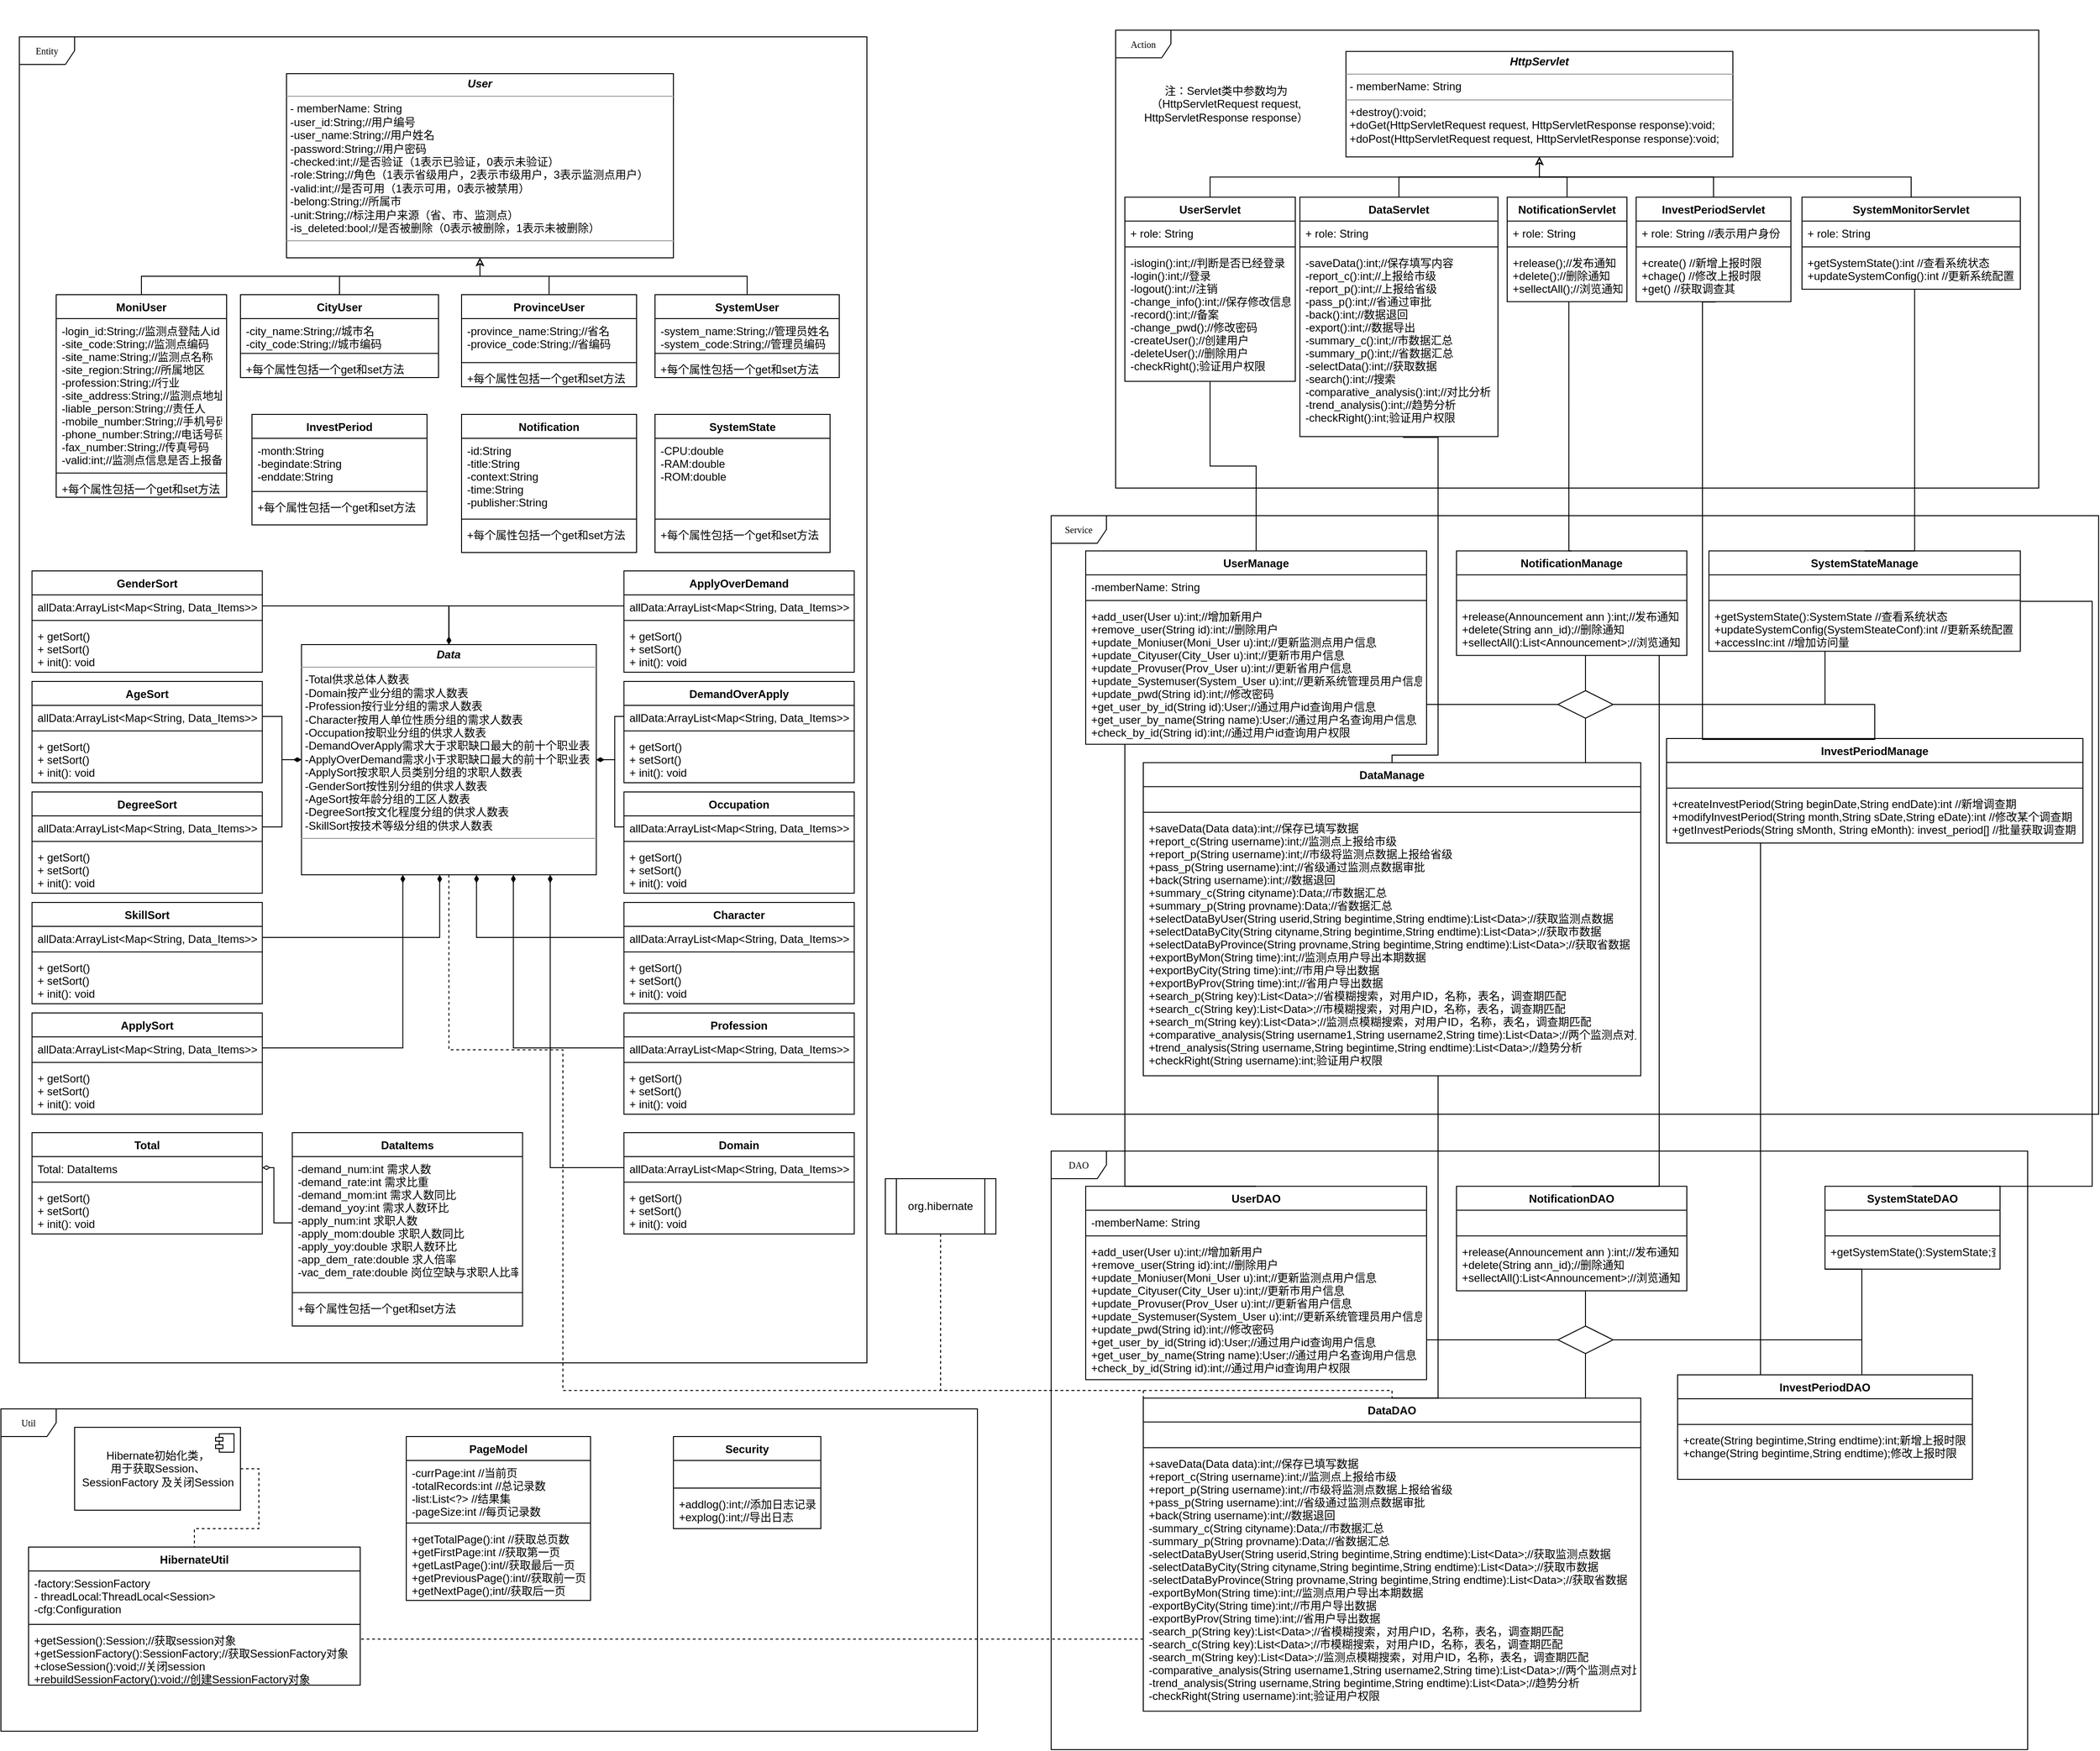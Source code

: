 <mxfile version="13.7.9" type="device"><diagram name="Page-1" id="c4acf3e9-155e-7222-9cf6-157b1a14988f"><mxGraphModel dx="3572" dy="1134" grid="0" gridSize="10" guides="1" tooltips="1" connect="1" arrows="1" fold="1" page="1" pageScale="1" pageWidth="1200" pageHeight="1920" background="#ffffff" math="0" shadow="0"><root><mxCell id="0"/><mxCell id="1" parent="0"/><mxCell id="J7M_Ihx9A84jiFvnNilQ-26" value="Util" style="shape=umlFrame;whiteSpace=wrap;html=1;rounded=0;shadow=0;comic=0;labelBackgroundColor=none;strokeWidth=1;fontFamily=Verdana;fontSize=10;align=center;" parent="1" vertex="1"><mxGeometry x="-1080" y="1540" width="1060" height="350" as="geometry"/></mxCell><mxCell id="J7M_Ihx9A84jiFvnNilQ-21" style="edgeStyle=orthogonalEdgeStyle;rounded=0;orthogonalLoop=1;jettySize=auto;html=1;exitX=0.5;exitY=1;exitDx=0;exitDy=0;endArrow=none;endFill=0;dashed=1;entryX=0.5;entryY=0;entryDx=0;entryDy=0;" parent="1" source="v1feKsVr8XCNyYt42_1f-139" target="v1feKsVr8XCNyYt42_1f-83" edge="1"><mxGeometry relative="1" as="geometry"><Array as="points"><mxPoint x="-594" y="1150"/><mxPoint x="-470" y="1150"/><mxPoint x="-470" y="1520"/><mxPoint x="430" y="1520"/></Array></mxGeometry></mxCell><mxCell id="v1feKsVr8XCNyYt42_1f-72" value="" style="group" parent="1" vertex="1" connectable="0"><mxGeometry x="60" y="570" width="1137" height="650" as="geometry"/></mxCell><mxCell id="v1feKsVr8XCNyYt42_1f-33" value="Service" style="shape=umlFrame;whiteSpace=wrap;html=1;rounded=0;shadow=0;comic=0;labelBackgroundColor=none;strokeWidth=1;fontFamily=Verdana;fontSize=10;align=center;" parent="v1feKsVr8XCNyYt42_1f-72" vertex="1"><mxGeometry width="1137" height="650" as="geometry"/></mxCell><mxCell id="v1feKsVr8XCNyYt42_1f-34" value="SystemStateManage" style="swimlane;fontStyle=1;align=center;verticalAlign=top;childLayout=stackLayout;horizontal=1;startSize=26;horizontalStack=0;resizeParent=1;resizeParentMax=0;resizeLast=0;collapsible=1;marginBottom=0;" parent="v1feKsVr8XCNyYt42_1f-72" vertex="1"><mxGeometry x="714" y="38.24" width="338" height="108.995" as="geometry"/></mxCell><mxCell id="v1feKsVr8XCNyYt42_1f-35" value=" " style="text;strokeColor=none;fillColor=none;align=left;verticalAlign=top;spacingLeft=4;spacingRight=4;overflow=hidden;rotatable=0;points=[[0,0.5],[1,0.5]];portConstraint=eastwest;" parent="v1feKsVr8XCNyYt42_1f-34" vertex="1"><mxGeometry y="26" width="338" height="24.207" as="geometry"/></mxCell><mxCell id="v1feKsVr8XCNyYt42_1f-36" value="" style="line;strokeWidth=1;fillColor=none;align=left;verticalAlign=middle;spacingTop=-1;spacingLeft=3;spacingRight=3;rotatable=0;labelPosition=right;points=[];portConstraint=eastwest;" parent="v1feKsVr8XCNyYt42_1f-34" vertex="1"><mxGeometry y="50.207" width="338" height="7.448" as="geometry"/></mxCell><mxCell id="v1feKsVr8XCNyYt42_1f-37" value="+getSystemState():SystemState //查看系统状态&#10;+updateSystemConfig(SystemSteateConf):int //更新系统配置&#10;+accessInc:int //增加访问量" style="text;strokeColor=none;fillColor=none;align=left;verticalAlign=top;spacingLeft=4;spacingRight=4;overflow=hidden;rotatable=0;points=[[0,0.5],[1,0.5]];portConstraint=eastwest;" parent="v1feKsVr8XCNyYt42_1f-34" vertex="1"><mxGeometry y="57.655" width="338" height="51.34" as="geometry"/></mxCell><mxCell id="v1feKsVr8XCNyYt42_1f-39" value="InvestPeriodManage" style="swimlane;fontStyle=1;align=center;verticalAlign=top;childLayout=stackLayout;horizontal=1;startSize=26;horizontalStack=0;resizeParent=1;resizeParentMax=0;resizeLast=0;collapsible=1;marginBottom=0;" parent="v1feKsVr8XCNyYt42_1f-72" vertex="1"><mxGeometry x="668" y="242" width="452" height="113.515" as="geometry"/></mxCell><mxCell id="v1feKsVr8XCNyYt42_1f-40" value=" " style="text;strokeColor=none;fillColor=none;align=left;verticalAlign=top;spacingLeft=4;spacingRight=4;overflow=hidden;rotatable=0;points=[[0,0.5],[1,0.5]];portConstraint=eastwest;" parent="v1feKsVr8XCNyYt42_1f-39" vertex="1"><mxGeometry y="26" width="452" height="24.207" as="geometry"/></mxCell><mxCell id="v1feKsVr8XCNyYt42_1f-41" value="" style="line;strokeWidth=1;fillColor=none;align=left;verticalAlign=middle;spacingTop=-1;spacingLeft=3;spacingRight=3;rotatable=0;labelPosition=right;points=[];portConstraint=eastwest;" parent="v1feKsVr8XCNyYt42_1f-39" vertex="1"><mxGeometry y="50.207" width="452" height="7.448" as="geometry"/></mxCell><mxCell id="v1feKsVr8XCNyYt42_1f-42" value="+createInvestPeriod(String beginDate,String endDate):int //新增调查期&#10;+modifyInvestPeriod(String month,String sDate,String eDate):int //修改某个调查期&#10;+getInvestPeriods(String sMonth, String eMonth): invest_period[] //批量获取调查期" style="text;strokeColor=none;fillColor=none;align=left;verticalAlign=top;spacingLeft=4;spacingRight=4;overflow=hidden;rotatable=0;points=[[0,0.5],[1,0.5]];portConstraint=eastwest;" parent="v1feKsVr8XCNyYt42_1f-39" vertex="1"><mxGeometry y="57.655" width="452" height="55.86" as="geometry"/></mxCell><mxCell id="v1feKsVr8XCNyYt42_1f-48" value="DataManage" style="swimlane;fontStyle=1;align=center;verticalAlign=top;childLayout=stackLayout;horizontal=1;startSize=26;horizontalStack=0;resizeParent=1;resizeParentMax=0;resizeLast=0;collapsible=1;marginBottom=0;" parent="v1feKsVr8XCNyYt42_1f-72" vertex="1"><mxGeometry x="100" y="268.24" width="540" height="339.995" as="geometry"/></mxCell><mxCell id="v1feKsVr8XCNyYt42_1f-49" value=" " style="text;strokeColor=none;fillColor=none;align=left;verticalAlign=top;spacingLeft=4;spacingRight=4;overflow=hidden;rotatable=0;points=[[0,0.5],[1,0.5]];portConstraint=eastwest;" parent="v1feKsVr8XCNyYt42_1f-48" vertex="1"><mxGeometry y="26" width="540" height="24.207" as="geometry"/></mxCell><mxCell id="v1feKsVr8XCNyYt42_1f-50" value="" style="line;strokeWidth=1;fillColor=none;align=left;verticalAlign=middle;spacingTop=-1;spacingLeft=3;spacingRight=3;rotatable=0;labelPosition=right;points=[];portConstraint=eastwest;" parent="v1feKsVr8XCNyYt42_1f-48" vertex="1"><mxGeometry y="50.207" width="540" height="7.448" as="geometry"/></mxCell><mxCell id="v1feKsVr8XCNyYt42_1f-51" value="+saveData(Data data):int;//保存已填写数据&#10;+report_c(String username):int;//监测点上报给市级&#10;+report_p(String username):int;//市级将监测点数据上报给省级&#10;+pass_p(String username):int;//省级通过监测点数据审批&#10;+back(String username):int;//数据退回&#10;+summary_c(String cityname):Data;//市数据汇总&#10;+summary_p(String provname):Data;//省数据汇总&#10;+selectDataByUser(String userid,String begintime,String endtime):List&lt;Data&gt;;//获取监测点数据&#10;+selectDataByCity(String cityname,String begintime,String endtime):List&lt;Data&gt;;//获取市数据&#10;+selectDataByProvince(String provname,String begintime,String endtime):List&lt;Data&gt;;//获取省数据&#10;+exportByMon(String time):int;//监测点用户导出本期数据&#10;+exportByCity(String time):int;//市用户导出数据&#10;+exportByProv(String time):int;//省用户导出数据&#10;+search_p(String key):List&lt;Data&gt;;//省模糊搜索，对用户ID，名称，表名，调查期匹配&#10;+search_c(String key):List&lt;Data&gt;;//市模糊搜索，对用户ID，名称，表名，调查期匹配&#10;+search_m(String key):List&lt;Data&gt;;//监测点模糊搜索，对用户ID，名称，表名，调查期匹配&#10;+comparative_analysis(String username1,String username2,String time):List&lt;Data&gt;;//两个监测点对比分析;&#10;+trend_analysis(String username,String begintime,String endtime):List&lt;Data&gt;;//趋势分析&#10;+checkRight(String username):int;验证用户权限" style="text;strokeColor=none;fillColor=none;align=left;verticalAlign=top;spacingLeft=4;spacingRight=4;overflow=hidden;rotatable=0;points=[[0,0.5],[1,0.5]];portConstraint=eastwest;" parent="v1feKsVr8XCNyYt42_1f-48" vertex="1"><mxGeometry y="57.655" width="540" height="282.34" as="geometry"/></mxCell><mxCell id="v1feKsVr8XCNyYt42_1f-43" value="NotificationManage" style="swimlane;fontStyle=1;align=center;verticalAlign=top;childLayout=stackLayout;horizontal=1;startSize=26;horizontalStack=0;resizeParent=1;resizeParentMax=0;resizeLast=0;collapsible=1;marginBottom=0;" parent="v1feKsVr8XCNyYt42_1f-72" vertex="1"><mxGeometry x="440" y="38.24" width="250" height="113.515" as="geometry"/></mxCell><mxCell id="v1feKsVr8XCNyYt42_1f-44" value=" " style="text;strokeColor=none;fillColor=none;align=left;verticalAlign=top;spacingLeft=4;spacingRight=4;overflow=hidden;rotatable=0;points=[[0,0.5],[1,0.5]];portConstraint=eastwest;" parent="v1feKsVr8XCNyYt42_1f-43" vertex="1"><mxGeometry y="26" width="250" height="24.207" as="geometry"/></mxCell><mxCell id="v1feKsVr8XCNyYt42_1f-45" value="" style="line;strokeWidth=1;fillColor=none;align=left;verticalAlign=middle;spacingTop=-1;spacingLeft=3;spacingRight=3;rotatable=0;labelPosition=right;points=[];portConstraint=eastwest;" parent="v1feKsVr8XCNyYt42_1f-43" vertex="1"><mxGeometry y="50.207" width="250" height="7.448" as="geometry"/></mxCell><mxCell id="v1feKsVr8XCNyYt42_1f-46" value="+release(Announcement ann ):int;//发布通知&#10;+delete(String ann_id);//删除通知&#10;+sellectAll():List&lt;Announcement&gt;;//浏览通知" style="text;strokeColor=none;fillColor=none;align=left;verticalAlign=top;spacingLeft=4;spacingRight=4;overflow=hidden;rotatable=0;points=[[0,0.5],[1,0.5]];portConstraint=eastwest;" parent="v1feKsVr8XCNyYt42_1f-43" vertex="1"><mxGeometry y="57.655" width="250" height="55.86" as="geometry"/></mxCell><mxCell id="v1feKsVr8XCNyYt42_1f-52" value="UserManage" style="swimlane;fontStyle=1;align=center;verticalAlign=top;childLayout=stackLayout;horizontal=1;startSize=26;horizontalStack=0;resizeParent=1;resizeParentMax=0;resizeLast=0;collapsible=1;marginBottom=0;" parent="v1feKsVr8XCNyYt42_1f-72" vertex="1"><mxGeometry x="37.5" y="38.238" width="370" height="209.995" as="geometry"/></mxCell><mxCell id="v1feKsVr8XCNyYt42_1f-53" value="-memberName: String" style="text;strokeColor=none;fillColor=none;align=left;verticalAlign=top;spacingLeft=4;spacingRight=4;overflow=hidden;rotatable=0;points=[[0,0.5],[1,0.5]];portConstraint=eastwest;" parent="v1feKsVr8XCNyYt42_1f-52" vertex="1"><mxGeometry y="26" width="370" height="24.207" as="geometry"/></mxCell><mxCell id="v1feKsVr8XCNyYt42_1f-54" value="" style="line;strokeWidth=1;fillColor=none;align=left;verticalAlign=middle;spacingTop=-1;spacingLeft=3;spacingRight=3;rotatable=0;labelPosition=right;points=[];portConstraint=eastwest;" parent="v1feKsVr8XCNyYt42_1f-52" vertex="1"><mxGeometry y="50.207" width="370" height="7.448" as="geometry"/></mxCell><mxCell id="v1feKsVr8XCNyYt42_1f-55" value="+add_user(User u):int;//增加新用户&#10;+remove_user(String id):int;//删除用户&#10;+update_Moniuser(Moni_User u):int;//更新监测点用户信息&#10;+update_Cityuser(City_User u):int;//更新市用户信息&#10;+update_Provuser(Prov_User u):int;//更新省用户信息&#10;+update_Systemuser(System_User u):int;//更新系统管理员用户信息&#10;+update_pwd(String id):int;//修改密码&#10;+get_user_by_id(String id):User;//通过用户id查询用户信息&#10;+get_user_by_name(String name):User;//通过用户名查询用户信息&#10;+check_by_id(String id):int;//通过用户id查询用户权限" style="text;strokeColor=none;fillColor=none;align=left;verticalAlign=top;spacingLeft=4;spacingRight=4;overflow=hidden;rotatable=0;points=[[0,0.5],[1,0.5]];portConstraint=eastwest;" parent="v1feKsVr8XCNyYt42_1f-52" vertex="1"><mxGeometry y="57.655" width="370" height="152.34" as="geometry"/></mxCell><mxCell id="J7M_Ihx9A84jiFvnNilQ-5" style="edgeStyle=orthogonalEdgeStyle;rounded=0;orthogonalLoop=1;jettySize=auto;html=1;exitX=0.5;exitY=1;exitDx=0;exitDy=0;endArrow=none;endFill=0;" parent="v1feKsVr8XCNyYt42_1f-72" source="J7M_Ihx9A84jiFvnNilQ-2" target="v1feKsVr8XCNyYt42_1f-48" edge="1"><mxGeometry relative="1" as="geometry"><Array as="points"><mxPoint x="580" y="250"/><mxPoint x="580" y="250"/></Array></mxGeometry></mxCell><mxCell id="J7M_Ihx9A84jiFvnNilQ-6" style="edgeStyle=orthogonalEdgeStyle;rounded=0;orthogonalLoop=1;jettySize=auto;html=1;exitX=0;exitY=0.5;exitDx=0;exitDy=0;endArrow=none;endFill=0;entryX=1;entryY=0.653;entryDx=0;entryDy=0;entryPerimeter=0;" parent="v1feKsVr8XCNyYt42_1f-72" source="J7M_Ihx9A84jiFvnNilQ-2" target="v1feKsVr8XCNyYt42_1f-55" edge="1"><mxGeometry relative="1" as="geometry"><Array as="points"><mxPoint x="408" y="205"/></Array></mxGeometry></mxCell><mxCell id="J7M_Ihx9A84jiFvnNilQ-7" style="edgeStyle=orthogonalEdgeStyle;rounded=0;orthogonalLoop=1;jettySize=auto;html=1;exitX=0.5;exitY=0;exitDx=0;exitDy=0;endArrow=none;endFill=0;" parent="v1feKsVr8XCNyYt42_1f-72" source="J7M_Ihx9A84jiFvnNilQ-2" target="v1feKsVr8XCNyYt42_1f-43" edge="1"><mxGeometry relative="1" as="geometry"><Array as="points"><mxPoint x="580" y="160"/><mxPoint x="580" y="160"/></Array></mxGeometry></mxCell><mxCell id="J7M_Ihx9A84jiFvnNilQ-8" style="edgeStyle=orthogonalEdgeStyle;rounded=0;orthogonalLoop=1;jettySize=auto;html=1;exitX=1;exitY=0.5;exitDx=0;exitDy=0;endArrow=none;endFill=0;" parent="v1feKsVr8XCNyYt42_1f-72" source="J7M_Ihx9A84jiFvnNilQ-2" target="v1feKsVr8XCNyYt42_1f-39" edge="1"><mxGeometry relative="1" as="geometry"/></mxCell><mxCell id="J7M_Ihx9A84jiFvnNilQ-9" style="edgeStyle=orthogonalEdgeStyle;rounded=0;orthogonalLoop=1;jettySize=auto;html=1;exitX=1;exitY=0.5;exitDx=0;exitDy=0;endArrow=none;endFill=0;" parent="v1feKsVr8XCNyYt42_1f-72" source="J7M_Ihx9A84jiFvnNilQ-2" target="v1feKsVr8XCNyYt42_1f-37" edge="1"><mxGeometry relative="1" as="geometry"><Array as="points"><mxPoint x="840" y="205"/></Array></mxGeometry></mxCell><mxCell id="J7M_Ihx9A84jiFvnNilQ-2" value="" style="rhombus;whiteSpace=wrap;html=1;" parent="v1feKsVr8XCNyYt42_1f-72" vertex="1"><mxGeometry x="550" y="190" width="60" height="30" as="geometry"/></mxCell><mxCell id="v1feKsVr8XCNyYt42_1f-61" style="edgeStyle=orthogonalEdgeStyle;rounded=0;orthogonalLoop=1;jettySize=auto;html=1;exitX=0.5;exitY=0;exitDx=0;exitDy=0;endArrow=none;endFill=0;entryX=0.521;entryY=1.004;entryDx=0;entryDy=0;entryPerimeter=0;" parent="1" source="v1feKsVr8XCNyYt42_1f-48" target="v1feKsVr8XCNyYt42_1f-13" edge="1"><mxGeometry relative="1" as="geometry"><Array as="points"><mxPoint x="430" y="830"/><mxPoint x="480" y="830"/><mxPoint x="480" y="485"/></Array></mxGeometry></mxCell><mxCell id="v1feKsVr8XCNyYt42_1f-67" style="edgeStyle=orthogonalEdgeStyle;rounded=0;orthogonalLoop=1;jettySize=auto;html=1;exitX=0.5;exitY=0;exitDx=0;exitDy=0;entryX=0.515;entryY=1.006;entryDx=0;entryDy=0;entryPerimeter=0;endArrow=none;endFill=0;" parent="1" source="v1feKsVr8XCNyYt42_1f-43" target="v1feKsVr8XCNyYt42_1f-18" edge="1"><mxGeometry relative="1" as="geometry"><Array as="points"><mxPoint x="622" y="608"/></Array></mxGeometry></mxCell><mxCell id="v1feKsVr8XCNyYt42_1f-68" style="edgeStyle=orthogonalEdgeStyle;rounded=0;orthogonalLoop=1;jettySize=auto;html=1;exitX=0.5;exitY=0;exitDx=0;exitDy=0;entryX=0.514;entryY=1.006;entryDx=0;entryDy=0;entryPerimeter=0;endArrow=none;endFill=0;" parent="1" source="v1feKsVr8XCNyYt42_1f-39" target="v1feKsVr8XCNyYt42_1f-24" edge="1"><mxGeometry relative="1" as="geometry"><Array as="points"><mxPoint x="767" y="813"/></Array></mxGeometry></mxCell><mxCell id="v1feKsVr8XCNyYt42_1f-69" style="edgeStyle=orthogonalEdgeStyle;rounded=0;orthogonalLoop=1;jettySize=auto;html=1;exitX=0.5;exitY=0;exitDx=0;exitDy=0;entryX=0.516;entryY=0.996;entryDx=0;entryDy=0;entryPerimeter=0;endArrow=none;endFill=0;" parent="1" source="v1feKsVr8XCNyYt42_1f-34" target="v1feKsVr8XCNyYt42_1f-29" edge="1"><mxGeometry relative="1" as="geometry"><Array as="points"><mxPoint x="943" y="608"/></Array></mxGeometry></mxCell><mxCell id="v1feKsVr8XCNyYt42_1f-8" value="" style="group" parent="1" vertex="1" connectable="0"><mxGeometry x="130" y="10" width="1002" height="577.24" as="geometry"/></mxCell><mxCell id="17acba5748e5396b-1" value="Action" style="shape=umlFrame;whiteSpace=wrap;html=1;rounded=0;shadow=0;comic=0;labelBackgroundColor=none;strokeWidth=1;fontFamily=Verdana;fontSize=10;align=center;" parent="v1feKsVr8XCNyYt42_1f-8" vertex="1"><mxGeometry y="32.76" width="1002" height="497.24" as="geometry"/></mxCell><mxCell id="v1feKsVr8XCNyYt42_1f-26" value="SystemMonitorServlet" style="swimlane;fontStyle=1;align=center;verticalAlign=top;childLayout=stackLayout;horizontal=1;startSize=26;horizontalStack=0;resizeParent=1;resizeParentMax=0;resizeLast=0;collapsible=1;marginBottom=0;" parent="v1feKsVr8XCNyYt42_1f-8" vertex="1"><mxGeometry x="745" y="214.14" width="237" height="99.995" as="geometry"/></mxCell><mxCell id="v1feKsVr8XCNyYt42_1f-27" value="+ role: String" style="text;strokeColor=none;fillColor=none;align=left;verticalAlign=top;spacingLeft=4;spacingRight=4;overflow=hidden;rotatable=0;points=[[0,0.5],[1,0.5]];portConstraint=eastwest;" parent="v1feKsVr8XCNyYt42_1f-26" vertex="1"><mxGeometry y="26" width="237" height="24.207" as="geometry"/></mxCell><mxCell id="v1feKsVr8XCNyYt42_1f-28" value="" style="line;strokeWidth=1;fillColor=none;align=left;verticalAlign=middle;spacingTop=-1;spacingLeft=3;spacingRight=3;rotatable=0;labelPosition=right;points=[];portConstraint=eastwest;" parent="v1feKsVr8XCNyYt42_1f-26" vertex="1"><mxGeometry y="50.207" width="237" height="7.448" as="geometry"/></mxCell><mxCell id="v1feKsVr8XCNyYt42_1f-29" value="+getSystemState():int //查看系统状态&#10;+updateSystemConfig():int //更新系统配置" style="text;strokeColor=none;fillColor=none;align=left;verticalAlign=top;spacingLeft=4;spacingRight=4;overflow=hidden;rotatable=0;points=[[0,0.5],[1,0.5]];portConstraint=eastwest;" parent="v1feKsVr8XCNyYt42_1f-26" vertex="1"><mxGeometry y="57.655" width="237" height="42.34" as="geometry"/></mxCell><mxCell id="v1feKsVr8XCNyYt42_1f-25" style="edgeStyle=orthogonalEdgeStyle;rounded=0;orthogonalLoop=1;jettySize=auto;html=1;exitX=0.5;exitY=0;exitDx=0;exitDy=0;endArrow=classic;endFill=0;" parent="v1feKsVr8XCNyYt42_1f-8" source="v1feKsVr8XCNyYt42_1f-21" target="5d2195bd80daf111-18" edge="1"><mxGeometry relative="1" as="geometry"/></mxCell><mxCell id="v1feKsVr8XCNyYt42_1f-21" value="InvestPeriodServlet" style="swimlane;fontStyle=1;align=center;verticalAlign=top;childLayout=stackLayout;horizontal=1;startSize=26;horizontalStack=0;resizeParent=1;resizeParentMax=0;resizeLast=0;collapsible=1;marginBottom=0;" parent="v1feKsVr8XCNyYt42_1f-8" vertex="1"><mxGeometry x="565" y="214.14" width="168" height="113.518" as="geometry"/></mxCell><mxCell id="v1feKsVr8XCNyYt42_1f-22" value="+ role: String //表示用户身份" style="text;strokeColor=none;fillColor=none;align=left;verticalAlign=top;spacingLeft=4;spacingRight=4;overflow=hidden;rotatable=0;points=[[0,0.5],[1,0.5]];portConstraint=eastwest;" parent="v1feKsVr8XCNyYt42_1f-21" vertex="1"><mxGeometry y="26" width="168" height="24.21" as="geometry"/></mxCell><mxCell id="v1feKsVr8XCNyYt42_1f-23" value="" style="line;strokeWidth=1;fillColor=none;align=left;verticalAlign=middle;spacingTop=-1;spacingLeft=3;spacingRight=3;rotatable=0;labelPosition=right;points=[];portConstraint=eastwest;" parent="v1feKsVr8XCNyYt42_1f-21" vertex="1"><mxGeometry y="50.21" width="168" height="7.448" as="geometry"/></mxCell><mxCell id="v1feKsVr8XCNyYt42_1f-24" value="+create() //新增上报时限&#10;+chage() //修改上报时限&#10;+get() //获取调查其" style="text;strokeColor=none;fillColor=none;align=left;verticalAlign=top;spacingLeft=4;spacingRight=4;overflow=hidden;rotatable=0;points=[[0,0.5],[1,0.5]];portConstraint=eastwest;" parent="v1feKsVr8XCNyYt42_1f-21" vertex="1"><mxGeometry y="57.658" width="168" height="55.86" as="geometry"/></mxCell><mxCell id="v1feKsVr8XCNyYt42_1f-15" value="NotificationServlet" style="swimlane;fontStyle=1;align=center;verticalAlign=top;childLayout=stackLayout;horizontal=1;startSize=26;horizontalStack=0;resizeParent=1;resizeParentMax=0;resizeLast=0;collapsible=1;marginBottom=0;" parent="v1feKsVr8XCNyYt42_1f-8" vertex="1"><mxGeometry x="425" y="214.14" width="130" height="113.517" as="geometry"/></mxCell><mxCell id="v1feKsVr8XCNyYt42_1f-16" value="+ role: String" style="text;strokeColor=none;fillColor=none;align=left;verticalAlign=top;spacingLeft=4;spacingRight=4;overflow=hidden;rotatable=0;points=[[0,0.5],[1,0.5]];portConstraint=eastwest;" parent="v1feKsVr8XCNyYt42_1f-15" vertex="1"><mxGeometry y="26" width="130" height="24.207" as="geometry"/></mxCell><mxCell id="v1feKsVr8XCNyYt42_1f-17" value="" style="line;strokeWidth=1;fillColor=none;align=left;verticalAlign=middle;spacingTop=-1;spacingLeft=3;spacingRight=3;rotatable=0;labelPosition=right;points=[];portConstraint=eastwest;" parent="v1feKsVr8XCNyYt42_1f-15" vertex="1"><mxGeometry y="50.207" width="130" height="7.448" as="geometry"/></mxCell><mxCell id="v1feKsVr8XCNyYt42_1f-18" value="+release();//发布通知&#10;+delete();//删除通知&#10;+sellectAll();//浏览通知" style="text;strokeColor=none;fillColor=none;align=left;verticalAlign=top;spacingLeft=4;spacingRight=4;overflow=hidden;rotatable=0;points=[[0,0.5],[1,0.5]];portConstraint=eastwest;" parent="v1feKsVr8XCNyYt42_1f-15" vertex="1"><mxGeometry y="57.655" width="130" height="55.862" as="geometry"/></mxCell><mxCell id="v1feKsVr8XCNyYt42_1f-20" style="edgeStyle=orthogonalEdgeStyle;rounded=0;orthogonalLoop=1;jettySize=auto;html=1;exitX=0.5;exitY=0;exitDx=0;exitDy=0;endArrow=classic;endFill=0;" parent="v1feKsVr8XCNyYt42_1f-8" source="v1feKsVr8XCNyYt42_1f-15" target="5d2195bd80daf111-18" edge="1"><mxGeometry relative="1" as="geometry"/></mxCell><mxCell id="v1feKsVr8XCNyYt42_1f-10" value="DataServlet" style="swimlane;fontStyle=1;align=center;verticalAlign=top;childLayout=stackLayout;horizontal=1;startSize=26;horizontalStack=0;resizeParent=1;resizeParentMax=0;resizeLast=0;collapsible=1;marginBottom=0;" parent="v1feKsVr8XCNyYt42_1f-8" vertex="1"><mxGeometry x="200" y="214.138" width="215" height="259.995" as="geometry"/></mxCell><mxCell id="v1feKsVr8XCNyYt42_1f-11" value="+ role: String" style="text;strokeColor=none;fillColor=none;align=left;verticalAlign=top;spacingLeft=4;spacingRight=4;overflow=hidden;rotatable=0;points=[[0,0.5],[1,0.5]];portConstraint=eastwest;" parent="v1feKsVr8XCNyYt42_1f-10" vertex="1"><mxGeometry y="26" width="215" height="24.207" as="geometry"/></mxCell><mxCell id="v1feKsVr8XCNyYt42_1f-12" value="" style="line;strokeWidth=1;fillColor=none;align=left;verticalAlign=middle;spacingTop=-1;spacingLeft=3;spacingRight=3;rotatable=0;labelPosition=right;points=[];portConstraint=eastwest;" parent="v1feKsVr8XCNyYt42_1f-10" vertex="1"><mxGeometry y="50.207" width="215" height="7.448" as="geometry"/></mxCell><mxCell id="v1feKsVr8XCNyYt42_1f-13" value="-saveData():int;//保存填写内容&#10;-report_c():int;//上报给市级&#10;-report_p():int;//上报给省级&#10;-pass_p():int;//省通过审批&#10;-back():int;//数据退回&#10;-export():int;//数据导出&#10;-summary_c():int;//市数据汇总&#10;-summary_p():int;//省数据汇总&#10;-selectData():int;//获取数据&#10;-search():int;//搜索&#10;-comparative_analysis():int;//对比分析&#10;-trend_analysis():int;//趋势分析&#10;-checkRight():int;验证用户权限" style="text;strokeColor=none;fillColor=none;align=left;verticalAlign=top;spacingLeft=4;spacingRight=4;overflow=hidden;rotatable=0;points=[[0,0.5],[1,0.5]];portConstraint=eastwest;" parent="v1feKsVr8XCNyYt42_1f-10" vertex="1"><mxGeometry y="57.655" width="215" height="202.34" as="geometry"/></mxCell><mxCell id="v1feKsVr8XCNyYt42_1f-1" value="UserServlet" style="swimlane;fontStyle=1;align=center;verticalAlign=top;childLayout=stackLayout;horizontal=1;startSize=26;horizontalStack=0;resizeParent=1;resizeParentMax=0;resizeLast=0;collapsible=1;marginBottom=0;" parent="v1feKsVr8XCNyYt42_1f-8" vertex="1"><mxGeometry x="10" y="214.138" width="185" height="199.995" as="geometry"/></mxCell><mxCell id="v1feKsVr8XCNyYt42_1f-2" value="+ role: String" style="text;strokeColor=none;fillColor=none;align=left;verticalAlign=top;spacingLeft=4;spacingRight=4;overflow=hidden;rotatable=0;points=[[0,0.5],[1,0.5]];portConstraint=eastwest;" parent="v1feKsVr8XCNyYt42_1f-1" vertex="1"><mxGeometry y="26" width="185" height="24.207" as="geometry"/></mxCell><mxCell id="v1feKsVr8XCNyYt42_1f-3" value="" style="line;strokeWidth=1;fillColor=none;align=left;verticalAlign=middle;spacingTop=-1;spacingLeft=3;spacingRight=3;rotatable=0;labelPosition=right;points=[];portConstraint=eastwest;" parent="v1feKsVr8XCNyYt42_1f-1" vertex="1"><mxGeometry y="50.207" width="185" height="7.448" as="geometry"/></mxCell><mxCell id="v1feKsVr8XCNyYt42_1f-4" value="-islogin():int;//判断是否已经登录&#10;-login():int;//登录&#10;-logout():int;//注销&#10;-change_info():int;//保存修改信息&#10;-record():int;//备案&#10;-change_pwd();//修改密码&#10;-createUser();//创建用户&#10;-deleteUser();//删除用户&#10;-checkRight();验证用户权限" style="text;strokeColor=none;fillColor=none;align=left;verticalAlign=top;spacingLeft=4;spacingRight=4;overflow=hidden;rotatable=0;points=[[0,0.5],[1,0.5]];portConstraint=eastwest;" parent="v1feKsVr8XCNyYt42_1f-1" vertex="1"><mxGeometry y="57.655" width="185" height="142.34" as="geometry"/></mxCell><mxCell id="5d2195bd80daf111-18" value="&lt;p style=&quot;margin: 0px ; margin-top: 4px ; text-align: center&quot;&gt;&lt;b&gt;&lt;i&gt;HttpServlet&lt;/i&gt;&lt;/b&gt;&lt;/p&gt;&lt;hr size=&quot;1&quot;&gt;&lt;p style=&quot;margin: 0px ; margin-left: 4px&quot;&gt;- memberName: String&lt;/p&gt;&lt;hr size=&quot;1&quot;&gt;&lt;p style=&quot;margin: 0px 0px 0px 4px&quot;&gt;+destroy():void;&lt;/p&gt;&lt;p style=&quot;margin: 0px 0px 0px 4px&quot;&gt;+doGet(HttpServletRequest request, HttpServletResponse response):void;&lt;/p&gt;&lt;p style=&quot;margin: 0px 0px 0px 4px&quot;&gt;+doPost(HttpServletRequest request, HttpServletResponse response):void;&lt;/p&gt;" style="verticalAlign=top;align=left;overflow=fill;fontSize=12;fontFamily=Helvetica;html=1;rounded=0;shadow=0;comic=0;labelBackgroundColor=none;strokeWidth=1" parent="v1feKsVr8XCNyYt42_1f-8" vertex="1"><mxGeometry x="250" y="55.862" width="420" height="114.517" as="geometry"/></mxCell><mxCell id="v1feKsVr8XCNyYt42_1f-9" style="edgeStyle=orthogonalEdgeStyle;rounded=0;orthogonalLoop=1;jettySize=auto;html=1;exitX=0.5;exitY=0;exitDx=0;exitDy=0;endArrow=classic;endFill=0;entryX=0.5;entryY=1;entryDx=0;entryDy=0;" parent="v1feKsVr8XCNyYt42_1f-8" source="v1feKsVr8XCNyYt42_1f-1" target="5d2195bd80daf111-18" edge="1"><mxGeometry relative="1" as="geometry"><mxPoint x="445" y="151.759" as="targetPoint"/></mxGeometry></mxCell><mxCell id="v1feKsVr8XCNyYt42_1f-14" style="edgeStyle=orthogonalEdgeStyle;rounded=0;orthogonalLoop=1;jettySize=auto;html=1;exitX=0.5;exitY=0;exitDx=0;exitDy=0;endArrow=classic;endFill=0;entryX=0.5;entryY=1;entryDx=0;entryDy=0;" parent="v1feKsVr8XCNyYt42_1f-8" source="v1feKsVr8XCNyYt42_1f-10" target="5d2195bd80daf111-18" edge="1"><mxGeometry relative="1" as="geometry"><mxPoint x="445" y="148.966" as="targetPoint"/></mxGeometry></mxCell><mxCell id="v1feKsVr8XCNyYt42_1f-31" style="edgeStyle=orthogonalEdgeStyle;rounded=0;orthogonalLoop=1;jettySize=auto;html=1;exitX=0.5;exitY=0;exitDx=0;exitDy=0;endArrow=classic;endFill=0;" parent="v1feKsVr8XCNyYt42_1f-8" source="v1feKsVr8XCNyYt42_1f-26" target="5d2195bd80daf111-18" edge="1"><mxGeometry relative="1" as="geometry"><mxPoint x="220" y="-60" as="targetPoint"/></mxGeometry></mxCell><mxCell id="J7M_Ihx9A84jiFvnNilQ-20" value="注：Servlet类中参数均为（HttpServletRequest request, HttpServletResponse response）" style="text;html=1;strokeColor=none;fillColor=none;align=center;verticalAlign=middle;whiteSpace=wrap;rounded=0;" parent="v1feKsVr8XCNyYt42_1f-8" vertex="1"><mxGeometry x="10" y="103.12" width="220" height="20" as="geometry"/></mxCell><mxCell id="v1feKsVr8XCNyYt42_1f-60" style="edgeStyle=orthogonalEdgeStyle;rounded=0;orthogonalLoop=1;jettySize=auto;html=1;entryX=0.5;entryY=1;entryDx=0;entryDy=0;endArrow=none;endFill=0;" parent="1" source="v1feKsVr8XCNyYt42_1f-52" target="v1feKsVr8XCNyYt42_1f-1" edge="1"><mxGeometry relative="1" as="geometry"><Array as="points"/></mxGeometry></mxCell><mxCell id="v1feKsVr8XCNyYt42_1f-73" value="" style="group" parent="1" vertex="1" connectable="0"><mxGeometry x="60" y="1260" width="1060" height="650" as="geometry"/></mxCell><mxCell id="v1feKsVr8XCNyYt42_1f-78" value="DAO" style="shape=umlFrame;whiteSpace=wrap;html=1;rounded=0;shadow=0;comic=0;labelBackgroundColor=none;strokeWidth=1;fontFamily=Verdana;fontSize=10;align=center;" parent="v1feKsVr8XCNyYt42_1f-73" vertex="1"><mxGeometry width="1060" height="650" as="geometry"/></mxCell><mxCell id="v1feKsVr8XCNyYt42_1f-74" value="InvestPeriodDAO" style="swimlane;fontStyle=1;align=center;verticalAlign=top;childLayout=stackLayout;horizontal=1;startSize=26;horizontalStack=0;resizeParent=1;resizeParentMax=0;resizeLast=0;collapsible=1;marginBottom=0;" parent="v1feKsVr8XCNyYt42_1f-73" vertex="1"><mxGeometry x="680" y="243" width="320" height="113.515" as="geometry"/></mxCell><mxCell id="v1feKsVr8XCNyYt42_1f-75" value=" " style="text;strokeColor=none;fillColor=none;align=left;verticalAlign=top;spacingLeft=4;spacingRight=4;overflow=hidden;rotatable=0;points=[[0,0.5],[1,0.5]];portConstraint=eastwest;" parent="v1feKsVr8XCNyYt42_1f-74" vertex="1"><mxGeometry y="26" width="320" height="24.207" as="geometry"/></mxCell><mxCell id="v1feKsVr8XCNyYt42_1f-76" value="" style="line;strokeWidth=1;fillColor=none;align=left;verticalAlign=middle;spacingTop=-1;spacingLeft=3;spacingRight=3;rotatable=0;labelPosition=right;points=[];portConstraint=eastwest;" parent="v1feKsVr8XCNyYt42_1f-74" vertex="1"><mxGeometry y="50.207" width="320" height="7.448" as="geometry"/></mxCell><mxCell id="v1feKsVr8XCNyYt42_1f-77" value="+create(String begintime,String endtime):int;新增上报时限&#10;+change(String begintime,String endtime);修改上报时限" style="text;strokeColor=none;fillColor=none;align=left;verticalAlign=top;spacingLeft=4;spacingRight=4;overflow=hidden;rotatable=0;points=[[0,0.5],[1,0.5]];portConstraint=eastwest;" parent="v1feKsVr8XCNyYt42_1f-74" vertex="1"><mxGeometry y="57.655" width="320" height="55.86" as="geometry"/></mxCell><mxCell id="v1feKsVr8XCNyYt42_1f-79" value="SystemStateDAO" style="swimlane;fontStyle=1;align=center;verticalAlign=top;childLayout=stackLayout;horizontal=1;startSize=26;horizontalStack=0;resizeParent=1;resizeParentMax=0;resizeLast=0;collapsible=1;marginBottom=0;" parent="v1feKsVr8XCNyYt42_1f-73" vertex="1"><mxGeometry x="840" y="38.24" width="190" height="89.995" as="geometry"/></mxCell><mxCell id="v1feKsVr8XCNyYt42_1f-80" value=" " style="text;strokeColor=none;fillColor=none;align=left;verticalAlign=top;spacingLeft=4;spacingRight=4;overflow=hidden;rotatable=0;points=[[0,0.5],[1,0.5]];portConstraint=eastwest;" parent="v1feKsVr8XCNyYt42_1f-79" vertex="1"><mxGeometry y="26" width="190" height="24.207" as="geometry"/></mxCell><mxCell id="v1feKsVr8XCNyYt42_1f-81" value="" style="line;strokeWidth=1;fillColor=none;align=left;verticalAlign=middle;spacingTop=-1;spacingLeft=3;spacingRight=3;rotatable=0;labelPosition=right;points=[];portConstraint=eastwest;" parent="v1feKsVr8XCNyYt42_1f-79" vertex="1"><mxGeometry y="50.207" width="190" height="7.448" as="geometry"/></mxCell><mxCell id="v1feKsVr8XCNyYt42_1f-82" value="+getSystemState():SystemState;查看系统状态" style="text;strokeColor=none;fillColor=none;align=left;verticalAlign=top;spacingLeft=4;spacingRight=4;overflow=hidden;rotatable=0;points=[[0,0.5],[1,0.5]];portConstraint=eastwest;" parent="v1feKsVr8XCNyYt42_1f-79" vertex="1"><mxGeometry y="57.655" width="190" height="32.34" as="geometry"/></mxCell><mxCell id="v1feKsVr8XCNyYt42_1f-83" value="DataDAO" style="swimlane;fontStyle=1;align=center;verticalAlign=top;childLayout=stackLayout;horizontal=1;startSize=26;horizontalStack=0;resizeParent=1;resizeParentMax=0;resizeLast=0;collapsible=1;marginBottom=0;" parent="v1feKsVr8XCNyYt42_1f-73" vertex="1"><mxGeometry x="100" y="268.24" width="540" height="339.995" as="geometry"/></mxCell><mxCell id="v1feKsVr8XCNyYt42_1f-84" value=" " style="text;strokeColor=none;fillColor=none;align=left;verticalAlign=top;spacingLeft=4;spacingRight=4;overflow=hidden;rotatable=0;points=[[0,0.5],[1,0.5]];portConstraint=eastwest;" parent="v1feKsVr8XCNyYt42_1f-83" vertex="1"><mxGeometry y="26" width="540" height="24.207" as="geometry"/></mxCell><mxCell id="v1feKsVr8XCNyYt42_1f-85" value="" style="line;strokeWidth=1;fillColor=none;align=left;verticalAlign=middle;spacingTop=-1;spacingLeft=3;spacingRight=3;rotatable=0;labelPosition=right;points=[];portConstraint=eastwest;" parent="v1feKsVr8XCNyYt42_1f-83" vertex="1"><mxGeometry y="50.207" width="540" height="7.448" as="geometry"/></mxCell><mxCell id="v1feKsVr8XCNyYt42_1f-86" value="+saveData(Data data):int;//保存已填写数据&#10;+report_c(String username):int;//监测点上报给市级&#10;+report_p(String username):int;//市级将监测点数据上报给省级&#10;+pass_p(String username):int;//省级通过监测点数据审批&#10;+back(String username):int;//数据退回&#10;-summary_c(String cityname):Data;//市数据汇总&#10;-summary_p(String provname):Data;//省数据汇总&#10;-selectDataByUser(String userid,String begintime,String endtime):List&lt;Data&gt;;//获取监测点数据&#10;-selectDataByCity(String cityname,String begintime,String endtime):List&lt;Data&gt;;//获取市数据&#10;-selectDataByProvince(String provname,String begintime,String endtime):List&lt;Data&gt;;//获取省数据&#10;-exportByMon(String time):int;//监测点用户导出本期数据&#10;-exportByCity(String time):int;//市用户导出数据&#10;-exportByProv(String time):int;//省用户导出数据&#10;-search_p(String key):List&lt;Data&gt;;//省模糊搜索，对用户ID，名称，表名，调查期匹配&#10;-search_c(String key):List&lt;Data&gt;;//市模糊搜索，对用户ID，名称，表名，调查期匹配&#10;-search_m(String key):List&lt;Data&gt;;//监测点模糊搜索，对用户ID，名称，表名，调查期匹配&#10;-comparative_analysis(String username1,String username2,String time):List&lt;Data&gt;;//两个监测点对比分析;&#10;-trend_analysis(String username,String begintime,String endtime):List&lt;Data&gt;;//趋势分析&#10;-checkRight(String username):int;验证用户权限" style="text;strokeColor=none;fillColor=none;align=left;verticalAlign=top;spacingLeft=4;spacingRight=4;overflow=hidden;rotatable=0;points=[[0,0.5],[1,0.5]];portConstraint=eastwest;" parent="v1feKsVr8XCNyYt42_1f-83" vertex="1"><mxGeometry y="57.655" width="540" height="282.34" as="geometry"/></mxCell><mxCell id="v1feKsVr8XCNyYt42_1f-87" value="NotificationDAO" style="swimlane;fontStyle=1;align=center;verticalAlign=top;childLayout=stackLayout;horizontal=1;startSize=26;horizontalStack=0;resizeParent=1;resizeParentMax=0;resizeLast=0;collapsible=1;marginBottom=0;" parent="v1feKsVr8XCNyYt42_1f-73" vertex="1"><mxGeometry x="440" y="38.24" width="250" height="113.515" as="geometry"/></mxCell><mxCell id="v1feKsVr8XCNyYt42_1f-88" value=" " style="text;strokeColor=none;fillColor=none;align=left;verticalAlign=top;spacingLeft=4;spacingRight=4;overflow=hidden;rotatable=0;points=[[0,0.5],[1,0.5]];portConstraint=eastwest;" parent="v1feKsVr8XCNyYt42_1f-87" vertex="1"><mxGeometry y="26" width="250" height="24.207" as="geometry"/></mxCell><mxCell id="v1feKsVr8XCNyYt42_1f-89" value="" style="line;strokeWidth=1;fillColor=none;align=left;verticalAlign=middle;spacingTop=-1;spacingLeft=3;spacingRight=3;rotatable=0;labelPosition=right;points=[];portConstraint=eastwest;" parent="v1feKsVr8XCNyYt42_1f-87" vertex="1"><mxGeometry y="50.207" width="250" height="7.448" as="geometry"/></mxCell><mxCell id="v1feKsVr8XCNyYt42_1f-90" value="+release(Announcement ann ):int;//发布通知&#10;+delete(String ann_id);//删除通知&#10;+sellectAll():List&lt;Announcement&gt;;//浏览通知" style="text;strokeColor=none;fillColor=none;align=left;verticalAlign=top;spacingLeft=4;spacingRight=4;overflow=hidden;rotatable=0;points=[[0,0.5],[1,0.5]];portConstraint=eastwest;" parent="v1feKsVr8XCNyYt42_1f-87" vertex="1"><mxGeometry y="57.655" width="250" height="55.86" as="geometry"/></mxCell><mxCell id="v1feKsVr8XCNyYt42_1f-91" value="UserDAO" style="swimlane;fontStyle=1;align=center;verticalAlign=top;childLayout=stackLayout;horizontal=1;startSize=26;horizontalStack=0;resizeParent=1;resizeParentMax=0;resizeLast=0;collapsible=1;marginBottom=0;" parent="v1feKsVr8XCNyYt42_1f-73" vertex="1"><mxGeometry x="37.5" y="38.238" width="370" height="209.995" as="geometry"/></mxCell><mxCell id="v1feKsVr8XCNyYt42_1f-92" value="-memberName: String" style="text;strokeColor=none;fillColor=none;align=left;verticalAlign=top;spacingLeft=4;spacingRight=4;overflow=hidden;rotatable=0;points=[[0,0.5],[1,0.5]];portConstraint=eastwest;" parent="v1feKsVr8XCNyYt42_1f-91" vertex="1"><mxGeometry y="26" width="370" height="24.207" as="geometry"/></mxCell><mxCell id="v1feKsVr8XCNyYt42_1f-93" value="" style="line;strokeWidth=1;fillColor=none;align=left;verticalAlign=middle;spacingTop=-1;spacingLeft=3;spacingRight=3;rotatable=0;labelPosition=right;points=[];portConstraint=eastwest;" parent="v1feKsVr8XCNyYt42_1f-91" vertex="1"><mxGeometry y="50.207" width="370" height="7.448" as="geometry"/></mxCell><mxCell id="v1feKsVr8XCNyYt42_1f-94" value="+add_user(User u):int;//增加新用户&#10;+remove_user(String id):int;//删除用户&#10;+update_Moniuser(Moni_User u):int;//更新监测点用户信息&#10;+update_Cityuser(City_User u):int;//更新市用户信息&#10;+update_Provuser(Prov_User u):int;//更新省用户信息&#10;+update_Systemuser(System_User u):int;//更新系统管理员用户信息&#10;+update_pwd(String id):int;//修改密码&#10;+get_user_by_id(String id):User;//通过用户id查询用户信息&#10;+get_user_by_name(String name):User;//通过用户名查询用户信息&#10;+check_by_id(String id):int;//通过用户id查询用户权限" style="text;strokeColor=none;fillColor=none;align=left;verticalAlign=top;spacingLeft=4;spacingRight=4;overflow=hidden;rotatable=0;points=[[0,0.5],[1,0.5]];portConstraint=eastwest;" parent="v1feKsVr8XCNyYt42_1f-91" vertex="1"><mxGeometry y="57.655" width="370" height="152.34" as="geometry"/></mxCell><mxCell id="J7M_Ihx9A84jiFvnNilQ-11" value=" " style="text;strokeColor=none;fillColor=none;align=left;verticalAlign=top;spacingLeft=4;spacingRight=4;overflow=hidden;rotatable=0;points=[[0,0.5],[1,0.5]];portConstraint=eastwest;" parent="v1feKsVr8XCNyYt42_1f-73" vertex="1"><mxGeometry x="680" y="269" width="320" height="24.207" as="geometry"/></mxCell><mxCell id="J7M_Ihx9A84jiFvnNilQ-12" style="edgeStyle=orthogonalEdgeStyle;rounded=0;orthogonalLoop=1;jettySize=auto;html=1;exitX=0.5;exitY=1;exitDx=0;exitDy=0;endArrow=none;endFill=0;" parent="v1feKsVr8XCNyYt42_1f-73" source="J7M_Ihx9A84jiFvnNilQ-17" edge="1"><mxGeometry relative="1" as="geometry"><mxPoint x="580" y="268.24" as="targetPoint"/><Array as="points"><mxPoint x="580" y="250"/><mxPoint x="580" y="250"/></Array></mxGeometry></mxCell><mxCell id="J7M_Ihx9A84jiFvnNilQ-13" style="edgeStyle=orthogonalEdgeStyle;rounded=0;orthogonalLoop=1;jettySize=auto;html=1;exitX=0;exitY=0.5;exitDx=0;exitDy=0;endArrow=none;endFill=0;entryX=1;entryY=0.653;entryDx=0;entryDy=0;entryPerimeter=0;" parent="v1feKsVr8XCNyYt42_1f-73" source="J7M_Ihx9A84jiFvnNilQ-17" edge="1"><mxGeometry relative="1" as="geometry"><mxPoint x="407.5" y="195.371" as="targetPoint"/><Array as="points"><mxPoint x="408" y="205"/></Array></mxGeometry></mxCell><mxCell id="J7M_Ihx9A84jiFvnNilQ-14" style="edgeStyle=orthogonalEdgeStyle;rounded=0;orthogonalLoop=1;jettySize=auto;html=1;exitX=0.5;exitY=0;exitDx=0;exitDy=0;endArrow=none;endFill=0;" parent="v1feKsVr8XCNyYt42_1f-73" source="J7M_Ihx9A84jiFvnNilQ-17" edge="1"><mxGeometry relative="1" as="geometry"><mxPoint x="580" y="151.755" as="targetPoint"/><Array as="points"><mxPoint x="580" y="160"/><mxPoint x="580" y="160"/></Array></mxGeometry></mxCell><mxCell id="J7M_Ihx9A84jiFvnNilQ-15" style="edgeStyle=orthogonalEdgeStyle;rounded=0;orthogonalLoop=1;jettySize=auto;html=1;exitX=1;exitY=0.5;exitDx=0;exitDy=0;endArrow=none;endFill=0;" parent="v1feKsVr8XCNyYt42_1f-73" source="J7M_Ihx9A84jiFvnNilQ-17" edge="1"><mxGeometry relative="1" as="geometry"><mxPoint x="840" y="243" as="targetPoint"/><Array as="points"><mxPoint x="880" y="205"/><mxPoint x="880" y="243"/></Array></mxGeometry></mxCell><mxCell id="J7M_Ihx9A84jiFvnNilQ-16" style="edgeStyle=orthogonalEdgeStyle;rounded=0;orthogonalLoop=1;jettySize=auto;html=1;exitX=1;exitY=0.5;exitDx=0;exitDy=0;endArrow=none;endFill=0;" parent="v1feKsVr8XCNyYt42_1f-73" source="J7M_Ihx9A84jiFvnNilQ-17" edge="1"><mxGeometry relative="1" as="geometry"><mxPoint x="840" y="128.235" as="targetPoint"/><Array as="points"><mxPoint x="880" y="205"/><mxPoint x="880" y="128"/></Array></mxGeometry></mxCell><mxCell id="J7M_Ihx9A84jiFvnNilQ-17" value="" style="rhombus;whiteSpace=wrap;html=1;" parent="v1feKsVr8XCNyYt42_1f-73" vertex="1"><mxGeometry x="550" y="190" width="60" height="30" as="geometry"/></mxCell><mxCell id="v1feKsVr8XCNyYt42_1f-95" style="edgeStyle=orthogonalEdgeStyle;rounded=0;orthogonalLoop=1;jettySize=auto;html=1;exitX=0.5;exitY=0;exitDx=0;exitDy=0;endArrow=none;endFill=0;" parent="1" source="v1feKsVr8XCNyYt42_1f-91" target="v1feKsVr8XCNyYt42_1f-55" edge="1"><mxGeometry relative="1" as="geometry"><Array as="points"><mxPoint x="140" y="1298"/></Array></mxGeometry></mxCell><mxCell id="v1feKsVr8XCNyYt42_1f-96" style="edgeStyle=orthogonalEdgeStyle;rounded=0;orthogonalLoop=1;jettySize=auto;html=1;exitX=0.5;exitY=0;exitDx=0;exitDy=0;endArrow=none;endFill=0;" parent="1" source="v1feKsVr8XCNyYt42_1f-83" target="v1feKsVr8XCNyYt42_1f-51" edge="1"><mxGeometry relative="1" as="geometry"><Array as="points"><mxPoint x="480" y="1528"/></Array></mxGeometry></mxCell><mxCell id="v1feKsVr8XCNyYt42_1f-97" style="edgeStyle=orthogonalEdgeStyle;rounded=0;orthogonalLoop=1;jettySize=auto;html=1;exitX=0.5;exitY=0;exitDx=0;exitDy=0;endArrow=none;endFill=0;" parent="1" source="v1feKsVr8XCNyYt42_1f-87" target="v1feKsVr8XCNyYt42_1f-43" edge="1"><mxGeometry relative="1" as="geometry"><Array as="points"><mxPoint x="720" y="1298"/></Array></mxGeometry></mxCell><mxCell id="v1feKsVr8XCNyYt42_1f-100" style="edgeStyle=orthogonalEdgeStyle;rounded=0;orthogonalLoop=1;jettySize=auto;html=1;exitX=0.5;exitY=0;exitDx=0;exitDy=0;endArrow=none;endFill=0;" parent="1" source="v1feKsVr8XCNyYt42_1f-74" target="v1feKsVr8XCNyYt42_1f-39" edge="1"><mxGeometry relative="1" as="geometry"><Array as="points"><mxPoint x="830" y="1503"/></Array></mxGeometry></mxCell><mxCell id="v1feKsVr8XCNyYt42_1f-102" style="edgeStyle=orthogonalEdgeStyle;rounded=0;orthogonalLoop=1;jettySize=auto;html=1;exitX=0.5;exitY=0;exitDx=0;exitDy=0;endArrow=none;endFill=0;" parent="1" source="v1feKsVr8XCNyYt42_1f-79" target="v1feKsVr8XCNyYt42_1f-34" edge="1"><mxGeometry relative="1" as="geometry"><Array as="points"><mxPoint x="1190" y="1298"/><mxPoint x="1190" y="663"/></Array></mxGeometry></mxCell><mxCell id="J7M_Ihx9A84jiFvnNilQ-23" style="edgeStyle=orthogonalEdgeStyle;rounded=0;orthogonalLoop=1;jettySize=auto;html=1;exitX=0.5;exitY=1;exitDx=0;exitDy=0;dashed=1;endArrow=none;endFill=0;entryX=0;entryY=0.5;entryDx=0;entryDy=0;" parent="1" source="J7M_Ihx9A84jiFvnNilQ-22" target="v1feKsVr8XCNyYt42_1f-86" edge="1"><mxGeometry relative="1" as="geometry"><Array as="points"><mxPoint x="-60" y="1520"/><mxPoint x="160" y="1520"/></Array></mxGeometry></mxCell><mxCell id="J7M_Ihx9A84jiFvnNilQ-22" value="org.hibernate" style="shape=process;whiteSpace=wrap;html=1;backgroundOutline=1;" parent="1" vertex="1"><mxGeometry x="-120" y="1290" width="120" height="60" as="geometry"/></mxCell><mxCell id="J7M_Ihx9A84jiFvnNilQ-24" value="" style="group" parent="1" vertex="1" connectable="0"><mxGeometry x="-1060" y="50" width="920" height="1440" as="geometry"/></mxCell><mxCell id="v1feKsVr8XCNyYt42_1f-103" value="Entity" style="shape=umlFrame;whiteSpace=wrap;html=1;rounded=0;shadow=0;comic=0;labelBackgroundColor=none;strokeWidth=1;fontFamily=Verdana;fontSize=10;align=center;" parent="J7M_Ihx9A84jiFvnNilQ-24" vertex="1"><mxGeometry width="920" height="1440" as="geometry"/></mxCell><mxCell id="v1feKsVr8XCNyYt42_1f-139" value="&lt;p style=&quot;margin: 0px ; margin-top: 4px ; text-align: center&quot;&gt;&lt;b&gt;&lt;i&gt;Data&lt;/i&gt;&lt;/b&gt;&lt;/p&gt;&lt;hr size=&quot;1&quot;&gt;&lt;p style=&quot;margin: 0px ; margin-left: 4px&quot;&gt;&lt;span&gt;-Total供求总体人数表&lt;/span&gt;&lt;br&gt;&lt;/p&gt;&lt;p style=&quot;margin: 0px ; margin-left: 4px&quot;&gt;-Domain按产业分组的需求人数表&lt;/p&gt;&lt;p style=&quot;margin: 0px ; margin-left: 4px&quot;&gt;-Profession按行业分组的需求人数表&lt;/p&gt;&lt;p style=&quot;margin: 0px ; margin-left: 4px&quot;&gt;-Character按用人单位性质分组的需求人数表&lt;/p&gt;&lt;p style=&quot;margin: 0px ; margin-left: 4px&quot;&gt;-Occupation按职业分组的供求人数表&lt;/p&gt;&lt;p style=&quot;margin: 0px ; margin-left: 4px&quot;&gt;-DemandOverApply需求大于求职缺口最大的前十个职业表&lt;/p&gt;&lt;p style=&quot;margin: 0px ; margin-left: 4px&quot;&gt;-ApplyOverDemand需求小于求职缺口最大的前十个职业表&lt;/p&gt;&lt;p style=&quot;margin: 0px ; margin-left: 4px&quot;&gt;-ApplySort按求职人员类别分组的求职人数表&lt;/p&gt;&lt;p style=&quot;margin: 0px ; margin-left: 4px&quot;&gt;-GenderSort按性别分组的供求人数表&lt;/p&gt;&lt;p style=&quot;margin: 0px ; margin-left: 4px&quot;&gt;-AgeSort按年龄分组的工区人数表&lt;/p&gt;&lt;p style=&quot;margin: 0px ; margin-left: 4px&quot;&gt;-DegreeSort按文化程度分组的供求人数表&lt;/p&gt;&lt;p style=&quot;margin: 0px ; margin-left: 4px&quot;&gt;-SkillSort按技术等级分组的供求人数表&lt;/p&gt;&lt;hr size=&quot;1&quot;&gt;&lt;p style=&quot;margin: 0px 0px 0px 4px&quot;&gt;&amp;nbsp;&lt;/p&gt;" style="verticalAlign=top;align=left;overflow=fill;fontSize=12;fontFamily=Helvetica;html=1;rounded=0;shadow=0;comic=0;labelBackgroundColor=none;strokeWidth=1" parent="J7M_Ihx9A84jiFvnNilQ-24" vertex="1"><mxGeometry x="306.25" y="660" width="320" height="250" as="geometry"/></mxCell><mxCell id="v1feKsVr8XCNyYt42_1f-126" value="&lt;p style=&quot;margin: 0px ; margin-top: 4px ; text-align: center&quot;&gt;&lt;b&gt;&lt;i&gt;User&lt;/i&gt;&lt;/b&gt;&lt;/p&gt;&lt;hr size=&quot;1&quot;&gt;&lt;p style=&quot;margin: 0px ; margin-left: 4px&quot;&gt;- memberName: String&lt;/p&gt;&lt;p style=&quot;margin: 0px ; margin-left: 4px&quot;&gt;-user_id:String;//用户编号&lt;/p&gt;&lt;p style=&quot;margin: 0px ; margin-left: 4px&quot;&gt;-user_name:String;//用户姓名&lt;/p&gt;&lt;p style=&quot;margin: 0px ; margin-left: 4px&quot;&gt;-password:String;//用户密码&lt;/p&gt;&lt;p style=&quot;margin: 0px ; margin-left: 4px&quot;&gt;-checked:int;//是否验证（1表示已验证，0表示未验证）&lt;/p&gt;&lt;p style=&quot;margin: 0px ; margin-left: 4px&quot;&gt;-role:String;//角色（1表示省级用户，2表示市级用户，3表示监测点用户）&lt;/p&gt;&lt;p style=&quot;margin: 0px ; margin-left: 4px&quot;&gt;-valid:int;//是否可用（1表示可用，0表示被禁用）&lt;/p&gt;&lt;p style=&quot;margin: 0px ; margin-left: 4px&quot;&gt;-belong:String;//所属市&lt;/p&gt;&lt;p style=&quot;margin: 0px ; margin-left: 4px&quot;&gt;-unit:String;//标注用户来源（省、市、监测点）&lt;/p&gt;&lt;p style=&quot;margin: 0px ; margin-left: 4px&quot;&gt;-is_deleted:bool;//是否被删除（0表示被删除，1表示未被删除）&lt;/p&gt;&lt;hr size=&quot;1&quot;&gt;&lt;p style=&quot;margin: 0px 0px 0px 4px&quot;&gt;&amp;nbsp;&lt;/p&gt;" style="verticalAlign=top;align=left;overflow=fill;fontSize=12;fontFamily=Helvetica;html=1;rounded=0;shadow=0;comic=0;labelBackgroundColor=none;strokeWidth=1" parent="J7M_Ihx9A84jiFvnNilQ-24" vertex="1"><mxGeometry x="290" y="40" width="420" height="200" as="geometry"/></mxCell><mxCell id="v1feKsVr8XCNyYt42_1f-108" style="edgeStyle=orthogonalEdgeStyle;rounded=0;orthogonalLoop=1;jettySize=auto;html=1;exitX=0.5;exitY=0;exitDx=0;exitDy=0;endArrow=classic;endFill=0;" parent="J7M_Ihx9A84jiFvnNilQ-24" source="v1feKsVr8XCNyYt42_1f-109" target="v1feKsVr8XCNyYt42_1f-126" edge="1"><mxGeometry relative="1" as="geometry"/></mxCell><mxCell id="v1feKsVr8XCNyYt42_1f-117" style="edgeStyle=orthogonalEdgeStyle;rounded=0;orthogonalLoop=1;jettySize=auto;html=1;exitX=0.5;exitY=0;exitDx=0;exitDy=0;endArrow=classic;endFill=0;" parent="J7M_Ihx9A84jiFvnNilQ-24" source="v1feKsVr8XCNyYt42_1f-113" target="v1feKsVr8XCNyYt42_1f-126" edge="1"><mxGeometry relative="1" as="geometry"/></mxCell><mxCell id="v1feKsVr8XCNyYt42_1f-127" style="edgeStyle=orthogonalEdgeStyle;rounded=0;orthogonalLoop=1;jettySize=auto;html=1;exitX=0.5;exitY=0;exitDx=0;exitDy=0;endArrow=classic;endFill=0;entryX=0.5;entryY=1;entryDx=0;entryDy=0;" parent="J7M_Ihx9A84jiFvnNilQ-24" source="v1feKsVr8XCNyYt42_1f-122" target="v1feKsVr8XCNyYt42_1f-126" edge="1"><mxGeometry relative="1" as="geometry"><mxPoint x="355" y="128.999" as="targetPoint"/></mxGeometry></mxCell><mxCell id="v1feKsVr8XCNyYt42_1f-128" style="edgeStyle=orthogonalEdgeStyle;rounded=0;orthogonalLoop=1;jettySize=auto;html=1;exitX=0.5;exitY=0;exitDx=0;exitDy=0;endArrow=classic;endFill=0;entryX=0.5;entryY=1;entryDx=0;entryDy=0;" parent="J7M_Ihx9A84jiFvnNilQ-24" source="v1feKsVr8XCNyYt42_1f-118" target="v1feKsVr8XCNyYt42_1f-126" edge="1"><mxGeometry relative="1" as="geometry"><mxPoint x="355" y="126.206" as="targetPoint"/></mxGeometry></mxCell><mxCell id="v1feKsVr8XCNyYt42_1f-159" style="edgeStyle=orthogonalEdgeStyle;rounded=0;orthogonalLoop=1;jettySize=auto;html=1;exitX=1;exitY=0.5;exitDx=0;exitDy=0;endArrow=diamondThin;endFill=1;" parent="J7M_Ihx9A84jiFvnNilQ-24" source="v1feKsVr8XCNyYt42_1f-152" target="v1feKsVr8XCNyYt42_1f-139" edge="1"><mxGeometry relative="1" as="geometry"/></mxCell><mxCell id="v1feKsVr8XCNyYt42_1f-160" style="edgeStyle=orthogonalEdgeStyle;rounded=0;orthogonalLoop=1;jettySize=auto;html=1;exitX=1;exitY=0.5;exitDx=0;exitDy=0;endArrow=diamondThin;endFill=1;" parent="J7M_Ihx9A84jiFvnNilQ-24" source="v1feKsVr8XCNyYt42_1f-156" target="v1feKsVr8XCNyYt42_1f-139" edge="1"><mxGeometry relative="1" as="geometry"/></mxCell><mxCell id="v1feKsVr8XCNyYt42_1f-161" style="edgeStyle=orthogonalEdgeStyle;rounded=0;orthogonalLoop=1;jettySize=auto;html=1;exitX=1;exitY=0.5;exitDx=0;exitDy=0;endArrow=diamondThin;endFill=1;" parent="J7M_Ihx9A84jiFvnNilQ-24" source="v1feKsVr8XCNyYt42_1f-143" target="v1feKsVr8XCNyYt42_1f-139" edge="1"><mxGeometry relative="1" as="geometry"/></mxCell><mxCell id="v1feKsVr8XCNyYt42_1f-162" style="edgeStyle=orthogonalEdgeStyle;rounded=0;orthogonalLoop=1;jettySize=auto;html=1;exitX=1;exitY=0.5;exitDx=0;exitDy=0;endArrow=diamondThin;endFill=1;" parent="J7M_Ihx9A84jiFvnNilQ-24" source="v1feKsVr8XCNyYt42_1f-148" target="v1feKsVr8XCNyYt42_1f-139" edge="1"><mxGeometry relative="1" as="geometry"><Array as="points"><mxPoint x="456.25" y="978"/></Array></mxGeometry></mxCell><mxCell id="v1feKsVr8XCNyYt42_1f-167" style="edgeStyle=orthogonalEdgeStyle;rounded=0;orthogonalLoop=1;jettySize=auto;html=1;exitX=1;exitY=0.5;exitDx=0;exitDy=0;endArrow=diamondThin;endFill=1;" parent="J7M_Ihx9A84jiFvnNilQ-24" source="v1feKsVr8XCNyYt42_1f-164" target="v1feKsVr8XCNyYt42_1f-139" edge="1"><mxGeometry relative="1" as="geometry"><Array as="points"><mxPoint x="416.25" y="1098"/></Array></mxGeometry></mxCell><mxCell id="v1feKsVr8XCNyYt42_1f-172" style="edgeStyle=orthogonalEdgeStyle;rounded=0;orthogonalLoop=1;jettySize=auto;html=1;exitX=0;exitY=0.5;exitDx=0;exitDy=0;endArrow=diamondThin;endFill=1;" parent="J7M_Ihx9A84jiFvnNilQ-24" source="v1feKsVr8XCNyYt42_1f-169" target="v1feKsVr8XCNyYt42_1f-139" edge="1"><mxGeometry relative="1" as="geometry"><Array as="points"><mxPoint x="466.25" y="618"/></Array></mxGeometry></mxCell><mxCell id="v1feKsVr8XCNyYt42_1f-193" style="edgeStyle=orthogonalEdgeStyle;rounded=0;orthogonalLoop=1;jettySize=auto;html=1;exitX=0;exitY=0.5;exitDx=0;exitDy=0;endArrow=diamondThin;endFill=1;" parent="J7M_Ihx9A84jiFvnNilQ-24" source="v1feKsVr8XCNyYt42_1f-174" target="v1feKsVr8XCNyYt42_1f-139" edge="1"><mxGeometry relative="1" as="geometry"><Array as="points"><mxPoint x="646.25" y="738"/><mxPoint x="646.25" y="785"/></Array></mxGeometry></mxCell><mxCell id="v1feKsVr8XCNyYt42_1f-194" style="edgeStyle=orthogonalEdgeStyle;rounded=0;orthogonalLoop=1;jettySize=auto;html=1;exitX=0;exitY=0.5;exitDx=0;exitDy=0;endArrow=diamondThin;endFill=1;" parent="J7M_Ihx9A84jiFvnNilQ-24" source="v1feKsVr8XCNyYt42_1f-178" target="v1feKsVr8XCNyYt42_1f-139" edge="1"><mxGeometry relative="1" as="geometry"><Array as="points"><mxPoint x="646.25" y="858"/><mxPoint x="646.25" y="785"/></Array></mxGeometry></mxCell><mxCell id="v1feKsVr8XCNyYt42_1f-195" style="edgeStyle=orthogonalEdgeStyle;rounded=0;orthogonalLoop=1;jettySize=auto;html=1;exitX=0;exitY=0.5;exitDx=0;exitDy=0;endArrow=diamondThin;endFill=1;" parent="J7M_Ihx9A84jiFvnNilQ-24" source="v1feKsVr8XCNyYt42_1f-182" target="v1feKsVr8XCNyYt42_1f-139" edge="1"><mxGeometry relative="1" as="geometry"><Array as="points"><mxPoint x="496.25" y="978"/></Array></mxGeometry></mxCell><mxCell id="v1feKsVr8XCNyYt42_1f-196" style="edgeStyle=orthogonalEdgeStyle;rounded=0;orthogonalLoop=1;jettySize=auto;html=1;exitX=0;exitY=0.5;exitDx=0;exitDy=0;endArrow=diamondThin;endFill=1;" parent="J7M_Ihx9A84jiFvnNilQ-24" source="v1feKsVr8XCNyYt42_1f-186" target="v1feKsVr8XCNyYt42_1f-139" edge="1"><mxGeometry relative="1" as="geometry"><Array as="points"><mxPoint x="536.25" y="1098"/></Array></mxGeometry></mxCell><mxCell id="v1feKsVr8XCNyYt42_1f-197" style="edgeStyle=orthogonalEdgeStyle;rounded=0;orthogonalLoop=1;jettySize=auto;html=1;exitX=0;exitY=0.5;exitDx=0;exitDy=0;endArrow=diamondThin;endFill=1;" parent="J7M_Ihx9A84jiFvnNilQ-24" source="v1feKsVr8XCNyYt42_1f-190" target="v1feKsVr8XCNyYt42_1f-139" edge="1"><mxGeometry relative="1" as="geometry"><Array as="points"><mxPoint x="576.25" y="1228"/></Array></mxGeometry></mxCell><mxCell id="v1feKsVr8XCNyYt42_1f-109" value="SystemUser" style="swimlane;fontStyle=1;align=center;verticalAlign=top;childLayout=stackLayout;horizontal=1;startSize=26;horizontalStack=0;resizeParent=1;resizeParentMax=0;resizeLast=0;collapsible=1;marginBottom=0;" parent="J7M_Ihx9A84jiFvnNilQ-24" vertex="1"><mxGeometry x="690" y="280" width="200" height="89.998" as="geometry"/></mxCell><mxCell id="v1feKsVr8XCNyYt42_1f-110" value="-system_name:String;//管理员姓名&#10;-system_code:String;//管理员编码" style="text;strokeColor=none;fillColor=none;align=left;verticalAlign=top;spacingLeft=4;spacingRight=4;overflow=hidden;rotatable=0;points=[[0,0.5],[1,0.5]];portConstraint=eastwest;" parent="v1feKsVr8XCNyYt42_1f-109" vertex="1"><mxGeometry y="26" width="200" height="34" as="geometry"/></mxCell><mxCell id="v1feKsVr8XCNyYt42_1f-111" value="" style="line;strokeWidth=1;fillColor=none;align=left;verticalAlign=middle;spacingTop=-1;spacingLeft=3;spacingRight=3;rotatable=0;labelPosition=right;points=[];portConstraint=eastwest;" parent="v1feKsVr8XCNyYt42_1f-109" vertex="1"><mxGeometry y="60" width="200" height="7.448" as="geometry"/></mxCell><mxCell id="v1feKsVr8XCNyYt42_1f-112" value="+每个属性包括一个get和set方法" style="text;strokeColor=none;fillColor=none;align=left;verticalAlign=top;spacingLeft=4;spacingRight=4;overflow=hidden;rotatable=0;points=[[0,0.5],[1,0.5]];portConstraint=eastwest;" parent="v1feKsVr8XCNyYt42_1f-109" vertex="1"><mxGeometry y="67.448" width="200" height="22.55" as="geometry"/></mxCell><mxCell id="v1feKsVr8XCNyYt42_1f-122" value="MoniUser" style="swimlane;fontStyle=1;align=center;verticalAlign=top;childLayout=stackLayout;horizontal=1;startSize=26;horizontalStack=0;resizeParent=1;resizeParentMax=0;resizeLast=0;collapsible=1;marginBottom=0;" parent="J7M_Ihx9A84jiFvnNilQ-24" vertex="1"><mxGeometry x="40" y="279.998" width="185" height="219.998" as="geometry"/></mxCell><mxCell id="v1feKsVr8XCNyYt42_1f-123" value="-login_id:String;//监测点登陆人id&#10;-site_code:String;//监测点编码&#10;-site_name:String;//监测点名称&#10;-site_region:String;//所属地区&#10;-profession:String;//行业&#10;-site_address:String;//监测点地址&#10;-liable_person:String;//责任人&#10;-mobile_number:String;//手机号码&#10;-phone_number:String;//电话号码&#10;-fax_number:String;//传真号码&#10;-valid:int;//监测点信息是否上报备案（1表示已上报备案，0表示未备案）" style="text;strokeColor=none;fillColor=none;align=left;verticalAlign=top;spacingLeft=4;spacingRight=4;overflow=hidden;rotatable=0;points=[[0,0.5],[1,0.5]];portConstraint=eastwest;" parent="v1feKsVr8XCNyYt42_1f-122" vertex="1"><mxGeometry y="26" width="185" height="164" as="geometry"/></mxCell><mxCell id="v1feKsVr8XCNyYt42_1f-124" value="" style="line;strokeWidth=1;fillColor=none;align=left;verticalAlign=middle;spacingTop=-1;spacingLeft=3;spacingRight=3;rotatable=0;labelPosition=right;points=[];portConstraint=eastwest;" parent="v1feKsVr8XCNyYt42_1f-122" vertex="1"><mxGeometry y="190" width="185" height="7.448" as="geometry"/></mxCell><mxCell id="v1feKsVr8XCNyYt42_1f-125" value="+每个属性包括一个get和set方法" style="text;strokeColor=none;fillColor=none;align=left;verticalAlign=top;spacingLeft=4;spacingRight=4;overflow=hidden;rotatable=0;points=[[0,0.5],[1,0.5]];portConstraint=eastwest;" parent="v1feKsVr8XCNyYt42_1f-122" vertex="1"><mxGeometry y="197.448" width="185" height="22.55" as="geometry"/></mxCell><mxCell id="v1feKsVr8XCNyYt42_1f-118" value="CityUser" style="swimlane;fontStyle=1;align=center;verticalAlign=top;childLayout=stackLayout;horizontal=1;startSize=26;horizontalStack=0;resizeParent=1;resizeParentMax=0;resizeLast=0;collapsible=1;marginBottom=0;" parent="J7M_Ihx9A84jiFvnNilQ-24" vertex="1"><mxGeometry x="240" y="280.008" width="215" height="89.998" as="geometry"/></mxCell><mxCell id="v1feKsVr8XCNyYt42_1f-119" value="-city_name:String;//城市名&#10;-city_code:String;//城市编码" style="text;strokeColor=none;fillColor=none;align=left;verticalAlign=top;spacingLeft=4;spacingRight=4;overflow=hidden;rotatable=0;points=[[0,0.5],[1,0.5]];portConstraint=eastwest;" parent="v1feKsVr8XCNyYt42_1f-118" vertex="1"><mxGeometry y="26" width="215" height="34" as="geometry"/></mxCell><mxCell id="v1feKsVr8XCNyYt42_1f-120" value="" style="line;strokeWidth=1;fillColor=none;align=left;verticalAlign=middle;spacingTop=-1;spacingLeft=3;spacingRight=3;rotatable=0;labelPosition=right;points=[];portConstraint=eastwest;" parent="v1feKsVr8XCNyYt42_1f-118" vertex="1"><mxGeometry y="60" width="215" height="7.448" as="geometry"/></mxCell><mxCell id="v1feKsVr8XCNyYt42_1f-121" value="+每个属性包括一个get和set方法" style="text;strokeColor=none;fillColor=none;align=left;verticalAlign=top;spacingLeft=4;spacingRight=4;overflow=hidden;rotatable=0;points=[[0,0.5],[1,0.5]];portConstraint=eastwest;" parent="v1feKsVr8XCNyYt42_1f-118" vertex="1"><mxGeometry y="67.448" width="215" height="22.55" as="geometry"/></mxCell><mxCell id="v1feKsVr8XCNyYt42_1f-113" value="ProvinceUser" style="swimlane;fontStyle=1;align=center;verticalAlign=top;childLayout=stackLayout;horizontal=1;startSize=26;horizontalStack=0;resizeParent=1;resizeParentMax=0;resizeLast=0;collapsible=1;marginBottom=0;" parent="J7M_Ihx9A84jiFvnNilQ-24" vertex="1"><mxGeometry x="480" y="280" width="190" height="99.998" as="geometry"/></mxCell><mxCell id="v1feKsVr8XCNyYt42_1f-114" value="-province_name:String;//省名&#10;-provice_code:String;//省编码" style="text;strokeColor=none;fillColor=none;align=left;verticalAlign=top;spacingLeft=4;spacingRight=4;overflow=hidden;rotatable=0;points=[[0,0.5],[1,0.5]];portConstraint=eastwest;" parent="v1feKsVr8XCNyYt42_1f-113" vertex="1"><mxGeometry y="26" width="190" height="44" as="geometry"/></mxCell><mxCell id="v1feKsVr8XCNyYt42_1f-115" value="" style="line;strokeWidth=1;fillColor=none;align=left;verticalAlign=middle;spacingTop=-1;spacingLeft=3;spacingRight=3;rotatable=0;labelPosition=right;points=[];portConstraint=eastwest;" parent="v1feKsVr8XCNyYt42_1f-113" vertex="1"><mxGeometry y="70" width="190" height="7.448" as="geometry"/></mxCell><mxCell id="v1feKsVr8XCNyYt42_1f-116" value="+每个属性包括一个get和set方法" style="text;strokeColor=none;fillColor=none;align=left;verticalAlign=top;spacingLeft=4;spacingRight=4;overflow=hidden;rotatable=0;points=[[0,0.5],[1,0.5]];portConstraint=eastwest;" parent="v1feKsVr8XCNyYt42_1f-113" vertex="1"><mxGeometry y="77.448" width="190" height="22.55" as="geometry"/></mxCell><mxCell id="v1feKsVr8XCNyYt42_1f-135" value="InvestPeriod" style="swimlane;fontStyle=1;align=center;verticalAlign=top;childLayout=stackLayout;horizontal=1;startSize=26;horizontalStack=0;resizeParent=1;resizeParentMax=0;resizeLast=0;collapsible=1;marginBottom=0;" parent="J7M_Ihx9A84jiFvnNilQ-24" vertex="1"><mxGeometry x="252.5" y="410" width="190" height="119.998" as="geometry"/></mxCell><mxCell id="v1feKsVr8XCNyYt42_1f-136" value="-month:String&#10;-begindate:String&#10;-enddate:String" style="text;strokeColor=none;fillColor=none;align=left;verticalAlign=top;spacingLeft=4;spacingRight=4;overflow=hidden;rotatable=0;points=[[0,0.5],[1,0.5]];portConstraint=eastwest;" parent="v1feKsVr8XCNyYt42_1f-135" vertex="1"><mxGeometry y="26" width="190" height="54" as="geometry"/></mxCell><mxCell id="v1feKsVr8XCNyYt42_1f-137" value="" style="line;strokeWidth=1;fillColor=none;align=left;verticalAlign=middle;spacingTop=-1;spacingLeft=3;spacingRight=3;rotatable=0;labelPosition=right;points=[];portConstraint=eastwest;" parent="v1feKsVr8XCNyYt42_1f-135" vertex="1"><mxGeometry y="80" width="190" height="7.448" as="geometry"/></mxCell><mxCell id="v1feKsVr8XCNyYt42_1f-138" value="+每个属性包括一个get和set方法" style="text;strokeColor=none;fillColor=none;align=left;verticalAlign=top;spacingLeft=4;spacingRight=4;overflow=hidden;rotatable=0;points=[[0,0.5],[1,0.5]];portConstraint=eastwest;" parent="v1feKsVr8XCNyYt42_1f-135" vertex="1"><mxGeometry y="87.448" width="190" height="32.55" as="geometry"/></mxCell><mxCell id="v1feKsVr8XCNyYt42_1f-104" value="Notification" style="swimlane;fontStyle=1;align=center;verticalAlign=top;childLayout=stackLayout;horizontal=1;startSize=26;horizontalStack=0;resizeParent=1;resizeParentMax=0;resizeLast=0;collapsible=1;marginBottom=0;" parent="J7M_Ihx9A84jiFvnNilQ-24" vertex="1"><mxGeometry x="480" y="410" width="190" height="149.998" as="geometry"/></mxCell><mxCell id="v1feKsVr8XCNyYt42_1f-105" value="-id:String&#10;-title:String&#10;-context:String&#10;-time:String&#10;-publisher:String" style="text;strokeColor=none;fillColor=none;align=left;verticalAlign=top;spacingLeft=4;spacingRight=4;overflow=hidden;rotatable=0;points=[[0,0.5],[1,0.5]];portConstraint=eastwest;" parent="v1feKsVr8XCNyYt42_1f-104" vertex="1"><mxGeometry y="26" width="190" height="84" as="geometry"/></mxCell><mxCell id="v1feKsVr8XCNyYt42_1f-106" value="" style="line;strokeWidth=1;fillColor=none;align=left;verticalAlign=middle;spacingTop=-1;spacingLeft=3;spacingRight=3;rotatable=0;labelPosition=right;points=[];portConstraint=eastwest;" parent="v1feKsVr8XCNyYt42_1f-104" vertex="1"><mxGeometry y="110" width="190" height="7.448" as="geometry"/></mxCell><mxCell id="v1feKsVr8XCNyYt42_1f-107" value="+每个属性包括一个get和set方法" style="text;strokeColor=none;fillColor=none;align=left;verticalAlign=top;spacingLeft=4;spacingRight=4;overflow=hidden;rotatable=0;points=[[0,0.5],[1,0.5]];portConstraint=eastwest;" parent="v1feKsVr8XCNyYt42_1f-104" vertex="1"><mxGeometry y="117.448" width="190" height="32.55" as="geometry"/></mxCell><mxCell id="v1feKsVr8XCNyYt42_1f-131" value="SystemState" style="swimlane;fontStyle=1;align=center;verticalAlign=top;childLayout=stackLayout;horizontal=1;startSize=26;horizontalStack=0;resizeParent=1;resizeParentMax=0;resizeLast=0;collapsible=1;marginBottom=0;" parent="J7M_Ihx9A84jiFvnNilQ-24" vertex="1"><mxGeometry x="690" y="410" width="190" height="149.998" as="geometry"/></mxCell><mxCell id="v1feKsVr8XCNyYt42_1f-132" value="-CPU:double&#10;-RAM:double&#10;-ROM:double" style="text;strokeColor=none;fillColor=none;align=left;verticalAlign=top;spacingLeft=4;spacingRight=4;overflow=hidden;rotatable=0;points=[[0,0.5],[1,0.5]];portConstraint=eastwest;" parent="v1feKsVr8XCNyYt42_1f-131" vertex="1"><mxGeometry y="26" width="190" height="84" as="geometry"/></mxCell><mxCell id="v1feKsVr8XCNyYt42_1f-133" value="" style="line;strokeWidth=1;fillColor=none;align=left;verticalAlign=middle;spacingTop=-1;spacingLeft=3;spacingRight=3;rotatable=0;labelPosition=right;points=[];portConstraint=eastwest;" parent="v1feKsVr8XCNyYt42_1f-131" vertex="1"><mxGeometry y="110" width="190" height="7.448" as="geometry"/></mxCell><mxCell id="v1feKsVr8XCNyYt42_1f-134" value="+每个属性包括一个get和set方法" style="text;strokeColor=none;fillColor=none;align=left;verticalAlign=top;spacingLeft=4;spacingRight=4;overflow=hidden;rotatable=0;points=[[0,0.5],[1,0.5]];portConstraint=eastwest;" parent="v1feKsVr8XCNyYt42_1f-131" vertex="1"><mxGeometry y="117.448" width="190" height="32.55" as="geometry"/></mxCell><mxCell id="v1feKsVr8XCNyYt42_1f-168" value="ApplyOverDemand" style="swimlane;fontStyle=1;align=center;verticalAlign=top;childLayout=stackLayout;horizontal=1;startSize=26;horizontalStack=0;resizeParent=1;resizeParentMax=0;resizeLast=0;collapsible=1;marginBottom=0;" parent="J7M_Ihx9A84jiFvnNilQ-24" vertex="1"><mxGeometry x="656.25" y="580" width="250" height="109.998" as="geometry"/></mxCell><mxCell id="v1feKsVr8XCNyYt42_1f-169" value="allData:ArrayList&lt;Map&lt;String, Data_Items&gt;&gt;" style="text;strokeColor=none;fillColor=none;align=left;verticalAlign=top;spacingLeft=4;spacingRight=4;overflow=hidden;rotatable=0;points=[[0,0.5],[1,0.5]];portConstraint=eastwest;" parent="v1feKsVr8XCNyYt42_1f-168" vertex="1"><mxGeometry y="26" width="250" height="24" as="geometry"/></mxCell><mxCell id="v1feKsVr8XCNyYt42_1f-170" value="" style="line;strokeWidth=1;fillColor=none;align=left;verticalAlign=middle;spacingTop=-1;spacingLeft=3;spacingRight=3;rotatable=0;labelPosition=right;points=[];portConstraint=eastwest;" parent="v1feKsVr8XCNyYt42_1f-168" vertex="1"><mxGeometry y="50" width="250" height="7.448" as="geometry"/></mxCell><mxCell id="v1feKsVr8XCNyYt42_1f-171" value="+ getSort()&#10;+ setSort()&#10;+ init(): void" style="text;strokeColor=none;fillColor=none;align=left;verticalAlign=top;spacingLeft=4;spacingRight=4;overflow=hidden;rotatable=0;points=[[0,0.5],[1,0.5]];portConstraint=eastwest;" parent="v1feKsVr8XCNyYt42_1f-168" vertex="1"><mxGeometry y="57.448" width="250" height="52.55" as="geometry"/></mxCell><mxCell id="v1feKsVr8XCNyYt42_1f-173" value="DemandOverApply" style="swimlane;fontStyle=1;align=center;verticalAlign=top;childLayout=stackLayout;horizontal=1;startSize=26;horizontalStack=0;resizeParent=1;resizeParentMax=0;resizeLast=0;collapsible=1;marginBottom=0;" parent="J7M_Ihx9A84jiFvnNilQ-24" vertex="1"><mxGeometry x="656.25" y="700" width="250" height="109.998" as="geometry"/></mxCell><mxCell id="v1feKsVr8XCNyYt42_1f-174" value="allData:ArrayList&lt;Map&lt;String, Data_Items&gt;&gt;" style="text;strokeColor=none;fillColor=none;align=left;verticalAlign=top;spacingLeft=4;spacingRight=4;overflow=hidden;rotatable=0;points=[[0,0.5],[1,0.5]];portConstraint=eastwest;" parent="v1feKsVr8XCNyYt42_1f-173" vertex="1"><mxGeometry y="26" width="250" height="24" as="geometry"/></mxCell><mxCell id="v1feKsVr8XCNyYt42_1f-175" value="" style="line;strokeWidth=1;fillColor=none;align=left;verticalAlign=middle;spacingTop=-1;spacingLeft=3;spacingRight=3;rotatable=0;labelPosition=right;points=[];portConstraint=eastwest;" parent="v1feKsVr8XCNyYt42_1f-173" vertex="1"><mxGeometry y="50" width="250" height="7.448" as="geometry"/></mxCell><mxCell id="v1feKsVr8XCNyYt42_1f-176" value="+ getSort()&#10;+ setSort()&#10;+ init(): void" style="text;strokeColor=none;fillColor=none;align=left;verticalAlign=top;spacingLeft=4;spacingRight=4;overflow=hidden;rotatable=0;points=[[0,0.5],[1,0.5]];portConstraint=eastwest;" parent="v1feKsVr8XCNyYt42_1f-173" vertex="1"><mxGeometry y="57.448" width="250" height="52.55" as="geometry"/></mxCell><mxCell id="v1feKsVr8XCNyYt42_1f-155" value="AgeSort" style="swimlane;fontStyle=1;align=center;verticalAlign=top;childLayout=stackLayout;horizontal=1;startSize=26;horizontalStack=0;resizeParent=1;resizeParentMax=0;resizeLast=0;collapsible=1;marginBottom=0;" parent="J7M_Ihx9A84jiFvnNilQ-24" vertex="1"><mxGeometry x="13.75" y="700" width="250" height="109.998" as="geometry"/></mxCell><mxCell id="v1feKsVr8XCNyYt42_1f-156" value="allData:ArrayList&lt;Map&lt;String, Data_Items&gt;&gt;" style="text;strokeColor=none;fillColor=none;align=left;verticalAlign=top;spacingLeft=4;spacingRight=4;overflow=hidden;rotatable=0;points=[[0,0.5],[1,0.5]];portConstraint=eastwest;" parent="v1feKsVr8XCNyYt42_1f-155" vertex="1"><mxGeometry y="26" width="250" height="24" as="geometry"/></mxCell><mxCell id="v1feKsVr8XCNyYt42_1f-157" value="" style="line;strokeWidth=1;fillColor=none;align=left;verticalAlign=middle;spacingTop=-1;spacingLeft=3;spacingRight=3;rotatable=0;labelPosition=right;points=[];portConstraint=eastwest;" parent="v1feKsVr8XCNyYt42_1f-155" vertex="1"><mxGeometry y="50" width="250" height="7.448" as="geometry"/></mxCell><mxCell id="v1feKsVr8XCNyYt42_1f-158" value="+ getSort()&#10;+ setSort()&#10;+ init(): void" style="text;strokeColor=none;fillColor=none;align=left;verticalAlign=top;spacingLeft=4;spacingRight=4;overflow=hidden;rotatable=0;points=[[0,0.5],[1,0.5]];portConstraint=eastwest;" parent="v1feKsVr8XCNyYt42_1f-155" vertex="1"><mxGeometry y="57.448" width="250" height="52.55" as="geometry"/></mxCell><mxCell id="v1feKsVr8XCNyYt42_1f-151" value="GenderSort" style="swimlane;fontStyle=1;align=center;verticalAlign=top;childLayout=stackLayout;horizontal=1;startSize=26;horizontalStack=0;resizeParent=1;resizeParentMax=0;resizeLast=0;collapsible=1;marginBottom=0;" parent="J7M_Ihx9A84jiFvnNilQ-24" vertex="1"><mxGeometry x="13.75" y="580" width="250" height="109.998" as="geometry"/></mxCell><mxCell id="v1feKsVr8XCNyYt42_1f-152" value="allData:ArrayList&lt;Map&lt;String, Data_Items&gt;&gt;" style="text;strokeColor=none;fillColor=none;align=left;verticalAlign=top;spacingLeft=4;spacingRight=4;overflow=hidden;rotatable=0;points=[[0,0.5],[1,0.5]];portConstraint=eastwest;" parent="v1feKsVr8XCNyYt42_1f-151" vertex="1"><mxGeometry y="26" width="250" height="24" as="geometry"/></mxCell><mxCell id="v1feKsVr8XCNyYt42_1f-153" value="" style="line;strokeWidth=1;fillColor=none;align=left;verticalAlign=middle;spacingTop=-1;spacingLeft=3;spacingRight=3;rotatable=0;labelPosition=right;points=[];portConstraint=eastwest;" parent="v1feKsVr8XCNyYt42_1f-151" vertex="1"><mxGeometry y="50" width="250" height="7.448" as="geometry"/></mxCell><mxCell id="v1feKsVr8XCNyYt42_1f-154" value="+ getSort()&#10;+ setSort()&#10;+ init(): void" style="text;strokeColor=none;fillColor=none;align=left;verticalAlign=top;spacingLeft=4;spacingRight=4;overflow=hidden;rotatable=0;points=[[0,0.5],[1,0.5]];portConstraint=eastwest;" parent="v1feKsVr8XCNyYt42_1f-151" vertex="1"><mxGeometry y="57.448" width="250" height="52.55" as="geometry"/></mxCell><mxCell id="v1feKsVr8XCNyYt42_1f-142" value="DegreeSort" style="swimlane;fontStyle=1;align=center;verticalAlign=top;childLayout=stackLayout;horizontal=1;startSize=26;horizontalStack=0;resizeParent=1;resizeParentMax=0;resizeLast=0;collapsible=1;marginBottom=0;" parent="J7M_Ihx9A84jiFvnNilQ-24" vertex="1"><mxGeometry x="13.75" y="820" width="250" height="109.998" as="geometry"/></mxCell><mxCell id="v1feKsVr8XCNyYt42_1f-143" value="allData:ArrayList&lt;Map&lt;String, Data_Items&gt;&gt;" style="text;strokeColor=none;fillColor=none;align=left;verticalAlign=top;spacingLeft=4;spacingRight=4;overflow=hidden;rotatable=0;points=[[0,0.5],[1,0.5]];portConstraint=eastwest;" parent="v1feKsVr8XCNyYt42_1f-142" vertex="1"><mxGeometry y="26" width="250" height="24" as="geometry"/></mxCell><mxCell id="v1feKsVr8XCNyYt42_1f-144" value="" style="line;strokeWidth=1;fillColor=none;align=left;verticalAlign=middle;spacingTop=-1;spacingLeft=3;spacingRight=3;rotatable=0;labelPosition=right;points=[];portConstraint=eastwest;" parent="v1feKsVr8XCNyYt42_1f-142" vertex="1"><mxGeometry y="50" width="250" height="7.448" as="geometry"/></mxCell><mxCell id="v1feKsVr8XCNyYt42_1f-145" value="+ getSort()&#10;+ setSort()&#10;+ init(): void" style="text;strokeColor=none;fillColor=none;align=left;verticalAlign=top;spacingLeft=4;spacingRight=4;overflow=hidden;rotatable=0;points=[[0,0.5],[1,0.5]];portConstraint=eastwest;" parent="v1feKsVr8XCNyYt42_1f-142" vertex="1"><mxGeometry y="57.448" width="250" height="52.55" as="geometry"/></mxCell><mxCell id="v1feKsVr8XCNyYt42_1f-177" value="Occupation" style="swimlane;fontStyle=1;align=center;verticalAlign=top;childLayout=stackLayout;horizontal=1;startSize=26;horizontalStack=0;resizeParent=1;resizeParentMax=0;resizeLast=0;collapsible=1;marginBottom=0;" parent="J7M_Ihx9A84jiFvnNilQ-24" vertex="1"><mxGeometry x="656.25" y="820" width="250" height="109.998" as="geometry"/></mxCell><mxCell id="v1feKsVr8XCNyYt42_1f-178" value="allData:ArrayList&lt;Map&lt;String, Data_Items&gt;&gt;" style="text;strokeColor=none;fillColor=none;align=left;verticalAlign=top;spacingLeft=4;spacingRight=4;overflow=hidden;rotatable=0;points=[[0,0.5],[1,0.5]];portConstraint=eastwest;" parent="v1feKsVr8XCNyYt42_1f-177" vertex="1"><mxGeometry y="26" width="250" height="24" as="geometry"/></mxCell><mxCell id="v1feKsVr8XCNyYt42_1f-179" value="" style="line;strokeWidth=1;fillColor=none;align=left;verticalAlign=middle;spacingTop=-1;spacingLeft=3;spacingRight=3;rotatable=0;labelPosition=right;points=[];portConstraint=eastwest;" parent="v1feKsVr8XCNyYt42_1f-177" vertex="1"><mxGeometry y="50" width="250" height="7.448" as="geometry"/></mxCell><mxCell id="v1feKsVr8XCNyYt42_1f-180" value="+ getSort()&#10;+ setSort()&#10;+ init(): void" style="text;strokeColor=none;fillColor=none;align=left;verticalAlign=top;spacingLeft=4;spacingRight=4;overflow=hidden;rotatable=0;points=[[0,0.5],[1,0.5]];portConstraint=eastwest;" parent="v1feKsVr8XCNyYt42_1f-177" vertex="1"><mxGeometry y="57.448" width="250" height="52.55" as="geometry"/></mxCell><mxCell id="v1feKsVr8XCNyYt42_1f-181" value="Character" style="swimlane;fontStyle=1;align=center;verticalAlign=top;childLayout=stackLayout;horizontal=1;startSize=26;horizontalStack=0;resizeParent=1;resizeParentMax=0;resizeLast=0;collapsible=1;marginBottom=0;" parent="J7M_Ihx9A84jiFvnNilQ-24" vertex="1"><mxGeometry x="656.25" y="940" width="250" height="109.998" as="geometry"/></mxCell><mxCell id="v1feKsVr8XCNyYt42_1f-182" value="allData:ArrayList&lt;Map&lt;String, Data_Items&gt;&gt;" style="text;strokeColor=none;fillColor=none;align=left;verticalAlign=top;spacingLeft=4;spacingRight=4;overflow=hidden;rotatable=0;points=[[0,0.5],[1,0.5]];portConstraint=eastwest;" parent="v1feKsVr8XCNyYt42_1f-181" vertex="1"><mxGeometry y="26" width="250" height="24" as="geometry"/></mxCell><mxCell id="v1feKsVr8XCNyYt42_1f-183" value="" style="line;strokeWidth=1;fillColor=none;align=left;verticalAlign=middle;spacingTop=-1;spacingLeft=3;spacingRight=3;rotatable=0;labelPosition=right;points=[];portConstraint=eastwest;" parent="v1feKsVr8XCNyYt42_1f-181" vertex="1"><mxGeometry y="50" width="250" height="7.448" as="geometry"/></mxCell><mxCell id="v1feKsVr8XCNyYt42_1f-184" value="+ getSort()&#10;+ setSort()&#10;+ init(): void" style="text;strokeColor=none;fillColor=none;align=left;verticalAlign=top;spacingLeft=4;spacingRight=4;overflow=hidden;rotatable=0;points=[[0,0.5],[1,0.5]];portConstraint=eastwest;" parent="v1feKsVr8XCNyYt42_1f-181" vertex="1"><mxGeometry y="57.448" width="250" height="52.55" as="geometry"/></mxCell><mxCell id="v1feKsVr8XCNyYt42_1f-185" value="Profession" style="swimlane;fontStyle=1;align=center;verticalAlign=top;childLayout=stackLayout;horizontal=1;startSize=26;horizontalStack=0;resizeParent=1;resizeParentMax=0;resizeLast=0;collapsible=1;marginBottom=0;" parent="J7M_Ihx9A84jiFvnNilQ-24" vertex="1"><mxGeometry x="656.25" y="1060" width="250" height="109.998" as="geometry"/></mxCell><mxCell id="v1feKsVr8XCNyYt42_1f-186" value="allData:ArrayList&lt;Map&lt;String, Data_Items&gt;&gt;" style="text;strokeColor=none;fillColor=none;align=left;verticalAlign=top;spacingLeft=4;spacingRight=4;overflow=hidden;rotatable=0;points=[[0,0.5],[1,0.5]];portConstraint=eastwest;" parent="v1feKsVr8XCNyYt42_1f-185" vertex="1"><mxGeometry y="26" width="250" height="24" as="geometry"/></mxCell><mxCell id="v1feKsVr8XCNyYt42_1f-187" value="" style="line;strokeWidth=1;fillColor=none;align=left;verticalAlign=middle;spacingTop=-1;spacingLeft=3;spacingRight=3;rotatable=0;labelPosition=right;points=[];portConstraint=eastwest;" parent="v1feKsVr8XCNyYt42_1f-185" vertex="1"><mxGeometry y="50" width="250" height="7.448" as="geometry"/></mxCell><mxCell id="v1feKsVr8XCNyYt42_1f-188" value="+ getSort()&#10;+ setSort()&#10;+ init(): void" style="text;strokeColor=none;fillColor=none;align=left;verticalAlign=top;spacingLeft=4;spacingRight=4;overflow=hidden;rotatable=0;points=[[0,0.5],[1,0.5]];portConstraint=eastwest;" parent="v1feKsVr8XCNyYt42_1f-185" vertex="1"><mxGeometry y="57.448" width="250" height="52.55" as="geometry"/></mxCell><mxCell id="v1feKsVr8XCNyYt42_1f-147" value="SkillSort" style="swimlane;fontStyle=1;align=center;verticalAlign=top;childLayout=stackLayout;horizontal=1;startSize=26;horizontalStack=0;resizeParent=1;resizeParentMax=0;resizeLast=0;collapsible=1;marginBottom=0;" parent="J7M_Ihx9A84jiFvnNilQ-24" vertex="1"><mxGeometry x="13.75" y="940" width="250" height="109.998" as="geometry"/></mxCell><mxCell id="v1feKsVr8XCNyYt42_1f-148" value="allData:ArrayList&lt;Map&lt;String, Data_Items&gt;&gt;" style="text;strokeColor=none;fillColor=none;align=left;verticalAlign=top;spacingLeft=4;spacingRight=4;overflow=hidden;rotatable=0;points=[[0,0.5],[1,0.5]];portConstraint=eastwest;" parent="v1feKsVr8XCNyYt42_1f-147" vertex="1"><mxGeometry y="26" width="250" height="24" as="geometry"/></mxCell><mxCell id="v1feKsVr8XCNyYt42_1f-149" value="" style="line;strokeWidth=1;fillColor=none;align=left;verticalAlign=middle;spacingTop=-1;spacingLeft=3;spacingRight=3;rotatable=0;labelPosition=right;points=[];portConstraint=eastwest;" parent="v1feKsVr8XCNyYt42_1f-147" vertex="1"><mxGeometry y="50" width="250" height="7.448" as="geometry"/></mxCell><mxCell id="v1feKsVr8XCNyYt42_1f-150" value="+ getSort()&#10;+ setSort()&#10;+ init(): void" style="text;strokeColor=none;fillColor=none;align=left;verticalAlign=top;spacingLeft=4;spacingRight=4;overflow=hidden;rotatable=0;points=[[0,0.5],[1,0.5]];portConstraint=eastwest;" parent="v1feKsVr8XCNyYt42_1f-147" vertex="1"><mxGeometry y="57.448" width="250" height="52.55" as="geometry"/></mxCell><mxCell id="v1feKsVr8XCNyYt42_1f-163" value="ApplySort" style="swimlane;fontStyle=1;align=center;verticalAlign=top;childLayout=stackLayout;horizontal=1;startSize=26;horizontalStack=0;resizeParent=1;resizeParentMax=0;resizeLast=0;collapsible=1;marginBottom=0;" parent="J7M_Ihx9A84jiFvnNilQ-24" vertex="1"><mxGeometry x="13.75" y="1060" width="250" height="109.998" as="geometry"/></mxCell><mxCell id="v1feKsVr8XCNyYt42_1f-164" value="allData:ArrayList&lt;Map&lt;String, Data_Items&gt;&gt;" style="text;strokeColor=none;fillColor=none;align=left;verticalAlign=top;spacingLeft=4;spacingRight=4;overflow=hidden;rotatable=0;points=[[0,0.5],[1,0.5]];portConstraint=eastwest;" parent="v1feKsVr8XCNyYt42_1f-163" vertex="1"><mxGeometry y="26" width="250" height="24" as="geometry"/></mxCell><mxCell id="v1feKsVr8XCNyYt42_1f-165" value="" style="line;strokeWidth=1;fillColor=none;align=left;verticalAlign=middle;spacingTop=-1;spacingLeft=3;spacingRight=3;rotatable=0;labelPosition=right;points=[];portConstraint=eastwest;" parent="v1feKsVr8XCNyYt42_1f-163" vertex="1"><mxGeometry y="50" width="250" height="7.448" as="geometry"/></mxCell><mxCell id="v1feKsVr8XCNyYt42_1f-166" value="+ getSort()&#10;+ setSort()&#10;+ init(): void" style="text;strokeColor=none;fillColor=none;align=left;verticalAlign=top;spacingLeft=4;spacingRight=4;overflow=hidden;rotatable=0;points=[[0,0.5],[1,0.5]];portConstraint=eastwest;" parent="v1feKsVr8XCNyYt42_1f-163" vertex="1"><mxGeometry y="57.448" width="250" height="52.55" as="geometry"/></mxCell><mxCell id="v1feKsVr8XCNyYt42_1f-189" value="Domain" style="swimlane;fontStyle=1;align=center;verticalAlign=top;childLayout=stackLayout;horizontal=1;startSize=26;horizontalStack=0;resizeParent=1;resizeParentMax=0;resizeLast=0;collapsible=1;marginBottom=0;" parent="J7M_Ihx9A84jiFvnNilQ-24" vertex="1"><mxGeometry x="656.25" y="1190" width="250" height="109.998" as="geometry"/></mxCell><mxCell id="v1feKsVr8XCNyYt42_1f-190" value="allData:ArrayList&lt;Map&lt;String, Data_Items&gt;&gt;" style="text;strokeColor=none;fillColor=none;align=left;verticalAlign=top;spacingLeft=4;spacingRight=4;overflow=hidden;rotatable=0;points=[[0,0.5],[1,0.5]];portConstraint=eastwest;" parent="v1feKsVr8XCNyYt42_1f-189" vertex="1"><mxGeometry y="26" width="250" height="24" as="geometry"/></mxCell><mxCell id="v1feKsVr8XCNyYt42_1f-191" value="" style="line;strokeWidth=1;fillColor=none;align=left;verticalAlign=middle;spacingTop=-1;spacingLeft=3;spacingRight=3;rotatable=0;labelPosition=right;points=[];portConstraint=eastwest;" parent="v1feKsVr8XCNyYt42_1f-189" vertex="1"><mxGeometry y="50" width="250" height="7.448" as="geometry"/></mxCell><mxCell id="v1feKsVr8XCNyYt42_1f-192" value="+ getSort()&#10;+ setSort()&#10;+ init(): void" style="text;strokeColor=none;fillColor=none;align=left;verticalAlign=top;spacingLeft=4;spacingRight=4;overflow=hidden;rotatable=0;points=[[0,0.5],[1,0.5]];portConstraint=eastwest;" parent="v1feKsVr8XCNyYt42_1f-189" vertex="1"><mxGeometry y="57.448" width="250" height="52.55" as="geometry"/></mxCell><mxCell id="v1feKsVr8XCNyYt42_1f-198" value="Total" style="swimlane;fontStyle=1;align=center;verticalAlign=top;childLayout=stackLayout;horizontal=1;startSize=26;horizontalStack=0;resizeParent=1;resizeParentMax=0;resizeLast=0;collapsible=1;marginBottom=0;" parent="J7M_Ihx9A84jiFvnNilQ-24" vertex="1"><mxGeometry x="13.75" y="1190" width="250" height="109.998" as="geometry"/></mxCell><mxCell id="v1feKsVr8XCNyYt42_1f-199" value="Total: DataItems" style="text;strokeColor=none;fillColor=none;align=left;verticalAlign=top;spacingLeft=4;spacingRight=4;overflow=hidden;rotatable=0;points=[[0,0.5],[1,0.5]];portConstraint=eastwest;" parent="v1feKsVr8XCNyYt42_1f-198" vertex="1"><mxGeometry y="26" width="250" height="24" as="geometry"/></mxCell><mxCell id="v1feKsVr8XCNyYt42_1f-200" value="" style="line;strokeWidth=1;fillColor=none;align=left;verticalAlign=middle;spacingTop=-1;spacingLeft=3;spacingRight=3;rotatable=0;labelPosition=right;points=[];portConstraint=eastwest;" parent="v1feKsVr8XCNyYt42_1f-198" vertex="1"><mxGeometry y="50" width="250" height="7.448" as="geometry"/></mxCell><mxCell id="v1feKsVr8XCNyYt42_1f-201" value="+ getSort()&#10;+ setSort()&#10;+ init(): void" style="text;strokeColor=none;fillColor=none;align=left;verticalAlign=top;spacingLeft=4;spacingRight=4;overflow=hidden;rotatable=0;points=[[0,0.5],[1,0.5]];portConstraint=eastwest;" parent="v1feKsVr8XCNyYt42_1f-198" vertex="1"><mxGeometry y="57.448" width="250" height="52.55" as="geometry"/></mxCell><mxCell id="v1feKsVr8XCNyYt42_1f-202" value="DataItems" style="swimlane;fontStyle=1;align=center;verticalAlign=top;childLayout=stackLayout;horizontal=1;startSize=26;horizontalStack=0;resizeParent=1;resizeParentMax=0;resizeLast=0;collapsible=1;marginBottom=0;" parent="J7M_Ihx9A84jiFvnNilQ-24" vertex="1"><mxGeometry x="296.25" y="1190" width="250" height="209.998" as="geometry"/></mxCell><mxCell id="v1feKsVr8XCNyYt42_1f-203" value="-demand_num:int 需求人数&#10;-demand_rate:int 需求比重&#10;-demand_mom:int 需求人数同比&#10;-demand_yoy:int 需求人数环比&#10;-apply_num:int 求职人数&#10;-apply_mom:double 求职人数同比&#10;-apply_yoy:double 求职人数环比&#10;-app_dem_rate:double 求人倍率&#10;-vac_dem_rate:double 岗位空缺与求职人比率" style="text;strokeColor=none;fillColor=none;align=left;verticalAlign=top;spacingLeft=4;spacingRight=4;overflow=hidden;rotatable=0;points=[[0,0.5],[1,0.5]];portConstraint=eastwest;" parent="v1feKsVr8XCNyYt42_1f-202" vertex="1"><mxGeometry y="26" width="250" height="144" as="geometry"/></mxCell><mxCell id="v1feKsVr8XCNyYt42_1f-204" value="" style="line;strokeWidth=1;fillColor=none;align=left;verticalAlign=middle;spacingTop=-1;spacingLeft=3;spacingRight=3;rotatable=0;labelPosition=right;points=[];portConstraint=eastwest;" parent="v1feKsVr8XCNyYt42_1f-202" vertex="1"><mxGeometry y="170" width="250" height="7.448" as="geometry"/></mxCell><mxCell id="v1feKsVr8XCNyYt42_1f-205" value="+每个属性包括一个get和set方法" style="text;strokeColor=none;fillColor=none;align=left;verticalAlign=top;spacingLeft=4;spacingRight=4;overflow=hidden;rotatable=0;points=[[0,0.5],[1,0.5]];portConstraint=eastwest;" parent="v1feKsVr8XCNyYt42_1f-202" vertex="1"><mxGeometry y="177.448" width="250" height="32.55" as="geometry"/></mxCell><mxCell id="v1feKsVr8XCNyYt42_1f-207" style="edgeStyle=orthogonalEdgeStyle;rounded=0;orthogonalLoop=1;jettySize=auto;html=1;exitX=0;exitY=0.5;exitDx=0;exitDy=0;endArrow=diamondThin;endFill=0;" parent="J7M_Ihx9A84jiFvnNilQ-24" source="v1feKsVr8XCNyYt42_1f-203" target="v1feKsVr8XCNyYt42_1f-199" edge="1"><mxGeometry relative="1" as="geometry"/></mxCell><mxCell id="J7M_Ihx9A84jiFvnNilQ-70" style="edgeStyle=orthogonalEdgeStyle;rounded=0;orthogonalLoop=1;jettySize=auto;html=1;exitX=1;exitY=0.5;exitDx=0;exitDy=0;entryX=0.5;entryY=0;entryDx=0;entryDy=0;dashed=1;endArrow=none;endFill=0;" parent="1" source="J7M_Ihx9A84jiFvnNilQ-68" target="J7M_Ihx9A84jiFvnNilQ-54" edge="1"><mxGeometry relative="1" as="geometry"/></mxCell><mxCell id="J7M_Ihx9A84jiFvnNilQ-68" value="Hibernate初始化类，&lt;br&gt;用于获取Session、&lt;br&gt;SessionFactory 及关闭Session" style="html=1;dropTarget=0;" parent="1" vertex="1"><mxGeometry x="-1000" y="1560" width="180" height="90" as="geometry"/></mxCell><mxCell id="J7M_Ihx9A84jiFvnNilQ-69" value="" style="shape=module;jettyWidth=8;jettyHeight=4;" parent="J7M_Ihx9A84jiFvnNilQ-68" vertex="1"><mxGeometry x="1" width="20" height="20" relative="1" as="geometry"><mxPoint x="-27" y="7" as="offset"/></mxGeometry></mxCell><mxCell id="J7M_Ihx9A84jiFvnNilQ-54" value="HibernateUtil" style="swimlane;fontStyle=1;align=center;verticalAlign=top;childLayout=stackLayout;horizontal=1;startSize=26;horizontalStack=0;resizeParent=1;resizeParentMax=0;resizeLast=0;collapsible=1;marginBottom=0;" parent="1" vertex="1"><mxGeometry x="-1050" y="1690" width="360" height="150" as="geometry"/></mxCell><mxCell id="J7M_Ihx9A84jiFvnNilQ-55" value="-factory:SessionFactory&#10;- threadLocal:ThreadLocal&lt;Session&gt;&#10;-cfg:Configuration " style="text;strokeColor=none;fillColor=none;align=left;verticalAlign=top;spacingLeft=4;spacingRight=4;overflow=hidden;rotatable=0;points=[[0,0.5],[1,0.5]];portConstraint=eastwest;" parent="J7M_Ihx9A84jiFvnNilQ-54" vertex="1"><mxGeometry y="26" width="360" height="54" as="geometry"/></mxCell><mxCell id="J7M_Ihx9A84jiFvnNilQ-56" value="" style="line;strokeWidth=1;fillColor=none;align=left;verticalAlign=middle;spacingTop=-1;spacingLeft=3;spacingRight=3;rotatable=0;labelPosition=right;points=[];portConstraint=eastwest;" parent="J7M_Ihx9A84jiFvnNilQ-54" vertex="1"><mxGeometry y="80" width="360" height="8" as="geometry"/></mxCell><mxCell id="J7M_Ihx9A84jiFvnNilQ-57" value="+getSession():Session;//获取session对象&#10;+getSessionFactory():SessionFactory;//获取SessionFactory对象&#10;+closeSession():void;//关闭session&#10;+rebuildSessionFactory():void;//创建SessionFactory对象" style="text;strokeColor=none;fillColor=none;align=left;verticalAlign=top;spacingLeft=4;spacingRight=4;overflow=hidden;rotatable=0;points=[[0,0.5],[1,0.5]];portConstraint=eastwest;" parent="J7M_Ihx9A84jiFvnNilQ-54" vertex="1"><mxGeometry y="88" width="360" height="62" as="geometry"/></mxCell><mxCell id="J7M_Ihx9A84jiFvnNilQ-58" value="PageModel" style="swimlane;fontStyle=1;align=center;verticalAlign=top;childLayout=stackLayout;horizontal=1;startSize=26;horizontalStack=0;resizeParent=1;resizeParentMax=0;resizeLast=0;collapsible=1;marginBottom=0;" parent="1" vertex="1"><mxGeometry x="-640" y="1570" width="200" height="178" as="geometry"/></mxCell><mxCell id="J7M_Ihx9A84jiFvnNilQ-59" value="-currPage:int //当前页&#10;-totalRecords:int //总记录数&#10;-list:List&lt;?&gt; //结果集&#10;-pageSize:int //每页记录数" style="text;strokeColor=none;fillColor=none;align=left;verticalAlign=top;spacingLeft=4;spacingRight=4;overflow=hidden;rotatable=0;points=[[0,0.5],[1,0.5]];portConstraint=eastwest;" parent="J7M_Ihx9A84jiFvnNilQ-58" vertex="1"><mxGeometry y="26" width="200" height="64" as="geometry"/></mxCell><mxCell id="J7M_Ihx9A84jiFvnNilQ-60" value="" style="line;strokeWidth=1;fillColor=none;align=left;verticalAlign=middle;spacingTop=-1;spacingLeft=3;spacingRight=3;rotatable=0;labelPosition=right;points=[];portConstraint=eastwest;" parent="J7M_Ihx9A84jiFvnNilQ-58" vertex="1"><mxGeometry y="90" width="200" height="8" as="geometry"/></mxCell><mxCell id="J7M_Ihx9A84jiFvnNilQ-61" value="+getTotalPage():int //获取总页数&#10;+getFirstPage:int //获取第一页&#10;+getLastPage():int//获取最后一页&#10;+getPreviousPage():int//获取前一页&#10;+getNextPage();int//获取后一页" style="text;strokeColor=none;fillColor=none;align=left;verticalAlign=top;spacingLeft=4;spacingRight=4;overflow=hidden;rotatable=0;points=[[0,0.5],[1,0.5]];portConstraint=eastwest;" parent="J7M_Ihx9A84jiFvnNilQ-58" vertex="1"><mxGeometry y="98" width="200" height="80" as="geometry"/></mxCell><mxCell id="J7M_Ihx9A84jiFvnNilQ-62" value="Security" style="swimlane;fontStyle=1;align=center;verticalAlign=top;childLayout=stackLayout;horizontal=1;startSize=26;horizontalStack=0;resizeParent=1;resizeParentMax=0;resizeLast=0;collapsible=1;marginBottom=0;" parent="1" vertex="1"><mxGeometry x="-350" y="1570" width="160" height="100" as="geometry"/></mxCell><mxCell id="J7M_Ihx9A84jiFvnNilQ-63" value=" " style="text;strokeColor=none;fillColor=none;align=left;verticalAlign=top;spacingLeft=4;spacingRight=4;overflow=hidden;rotatable=0;points=[[0,0.5],[1,0.5]];portConstraint=eastwest;" parent="J7M_Ihx9A84jiFvnNilQ-62" vertex="1"><mxGeometry y="26" width="160" height="26" as="geometry"/></mxCell><mxCell id="J7M_Ihx9A84jiFvnNilQ-64" value="" style="line;strokeWidth=1;fillColor=none;align=left;verticalAlign=middle;spacingTop=-1;spacingLeft=3;spacingRight=3;rotatable=0;labelPosition=right;points=[];portConstraint=eastwest;" parent="J7M_Ihx9A84jiFvnNilQ-62" vertex="1"><mxGeometry y="52" width="160" height="8" as="geometry"/></mxCell><mxCell id="J7M_Ihx9A84jiFvnNilQ-65" value="+addlog():int;//添加日志记录&#10;+explog():int;//导出日志" style="text;strokeColor=none;fillColor=none;align=left;verticalAlign=top;spacingLeft=4;spacingRight=4;overflow=hidden;rotatable=0;points=[[0,0.5],[1,0.5]];portConstraint=eastwest;" parent="J7M_Ihx9A84jiFvnNilQ-62" vertex="1"><mxGeometry y="60" width="160" height="40" as="geometry"/></mxCell><mxCell id="J7M_Ihx9A84jiFvnNilQ-71" style="edgeStyle=orthogonalEdgeStyle;rounded=0;orthogonalLoop=1;jettySize=auto;html=1;exitX=1;exitY=0.5;exitDx=0;exitDy=0;dashed=1;endArrow=none;endFill=0;" parent="1" source="J7M_Ihx9A84jiFvnNilQ-55" target="v1feKsVr8XCNyYt42_1f-86" edge="1"><mxGeometry relative="1" as="geometry"><Array as="points"><mxPoint x="-690" y="1790"/></Array></mxGeometry></mxCell></root></mxGraphModel></diagram></mxfile>